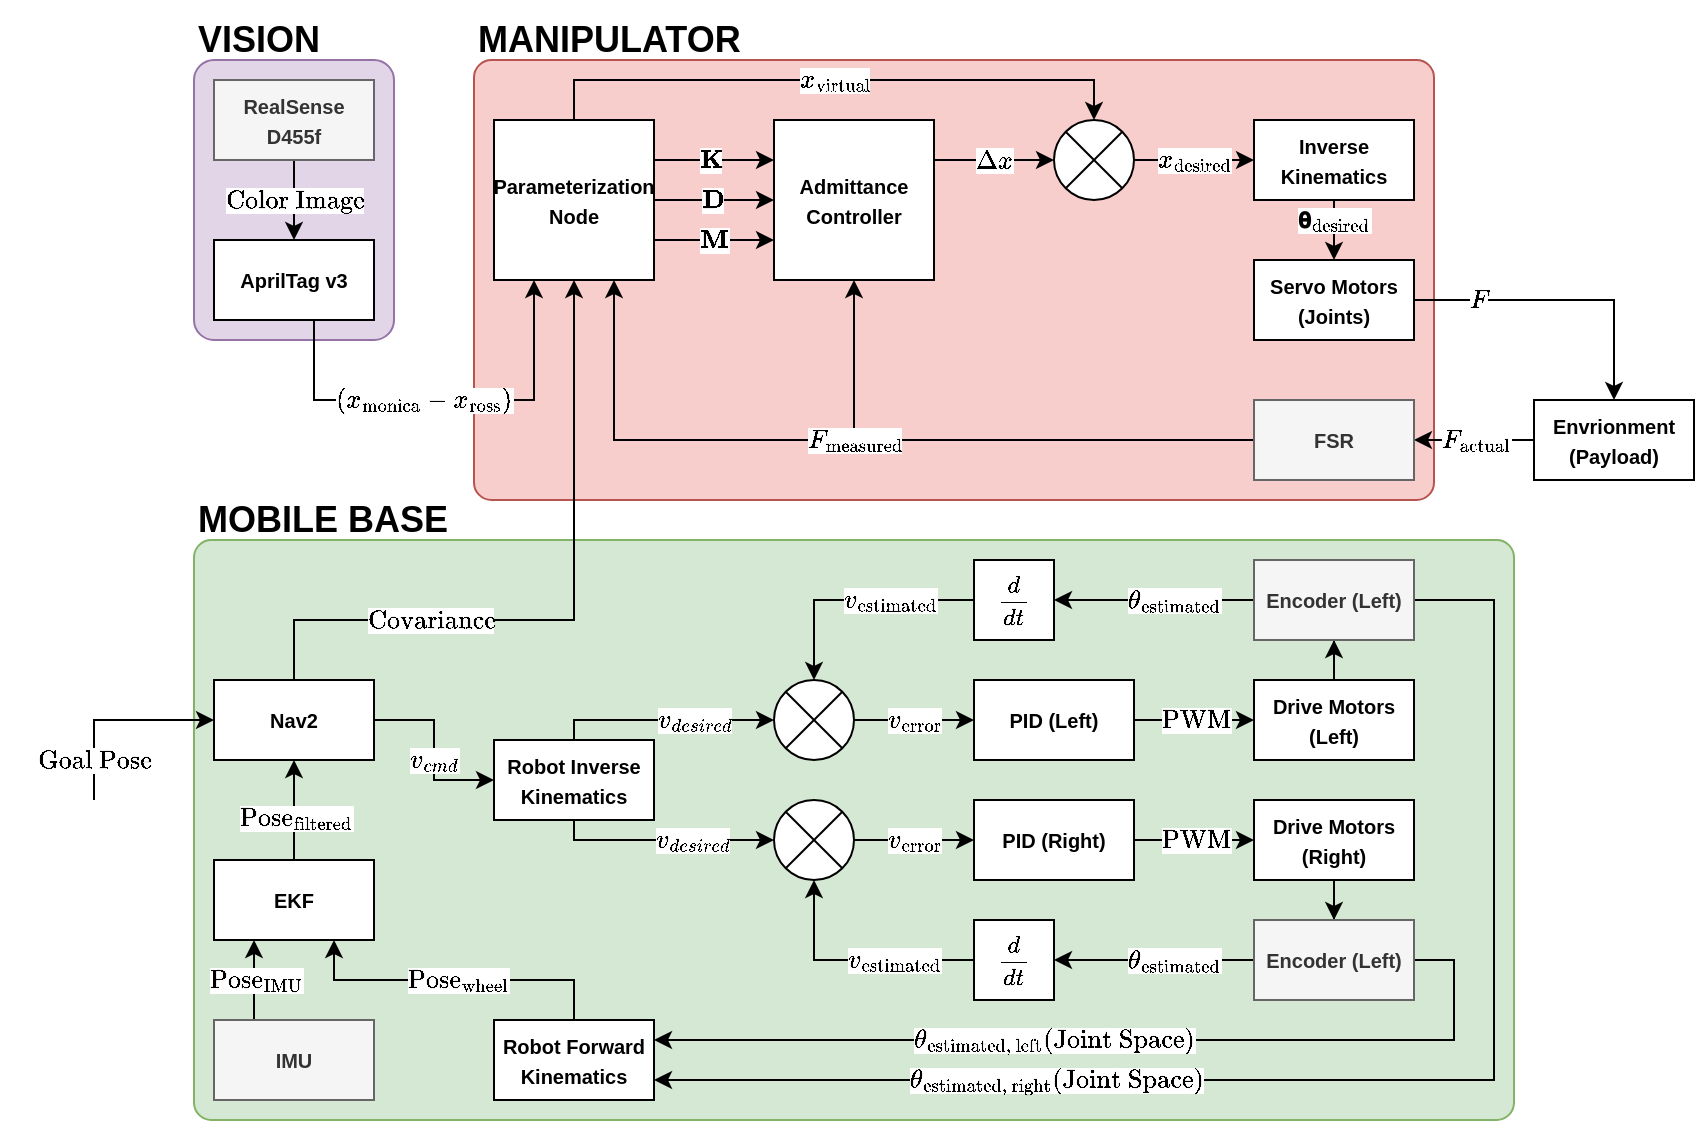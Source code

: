 <mxfile version="27.0.9" pages="3">
  <diagram name="single_agent" id="ryqNPN8wRz4Cyqu5al1_">
    <mxGraphModel dx="1106" dy="995" grid="1" gridSize="10" guides="1" tooltips="1" connect="1" arrows="1" fold="1" page="1" pageScale="1" pageWidth="1100" pageHeight="850" math="1" shadow="0">
      <root>
        <mxCell id="0" />
        <mxCell id="1" parent="0" />
        <mxCell id="uW8E3HxP_4AaOPdNI9cq-65" value="" style="rounded=1;whiteSpace=wrap;html=1;fillColor=#f8cecc;strokeColor=#b85450;arcSize=4;fontStyle=1" parent="1" vertex="1">
          <mxGeometry x="330" y="230" width="480" height="220" as="geometry" />
        </mxCell>
        <mxCell id="uW8E3HxP_4AaOPdNI9cq-64" value="" style="rounded=1;whiteSpace=wrap;html=1;fillColor=#e1d5e7;strokeColor=#9673a6;arcSize=10;fontStyle=1" parent="1" vertex="1">
          <mxGeometry x="190" y="230" width="100" height="140" as="geometry" />
        </mxCell>
        <mxCell id="uW8E3HxP_4AaOPdNI9cq-63" value="" style="rounded=1;whiteSpace=wrap;html=1;fillColor=#d5e8d4;strokeColor=#82b366;arcSize=3;fontStyle=1" parent="1" vertex="1">
          <mxGeometry x="190" y="470" width="660" height="290" as="geometry" />
        </mxCell>
        <mxCell id="vg7OMJK1I1ZizCe8qIWx-28" style="edgeStyle=orthogonalEdgeStyle;rounded=0;orthogonalLoop=1;jettySize=auto;html=1;entryX=0;entryY=0.5;entryDx=0;entryDy=0;fontStyle=1" parent="1" source="vg7OMJK1I1ZizCe8qIWx-2" target="vg7OMJK1I1ZizCe8qIWx-3" edge="1">
          <mxGeometry relative="1" as="geometry" />
        </mxCell>
        <mxCell id="uW8E3HxP_4AaOPdNI9cq-33" value="`v_{cmd}`" style="edgeLabel;html=1;align=center;verticalAlign=middle;resizable=0;points=[];fontStyle=1" parent="vg7OMJK1I1ZizCe8qIWx-28" vertex="1" connectable="0">
          <mxGeometry x="-0.067" y="-2" relative="1" as="geometry">
            <mxPoint x="2" y="8" as="offset" />
          </mxGeometry>
        </mxCell>
        <mxCell id="uW8E3HxP_4AaOPdNI9cq-27" style="edgeStyle=orthogonalEdgeStyle;rounded=0;orthogonalLoop=1;jettySize=auto;html=1;entryX=0.5;entryY=1;entryDx=0;entryDy=0;fontStyle=1" parent="1" source="vg7OMJK1I1ZizCe8qIWx-2" target="uW8E3HxP_4AaOPdNI9cq-6" edge="1">
          <mxGeometry relative="1" as="geometry">
            <Array as="points">
              <mxPoint x="240" y="510" />
              <mxPoint x="380" y="510" />
            </Array>
          </mxGeometry>
        </mxCell>
        <mxCell id="uW8E3HxP_4AaOPdNI9cq-53" value="`\text{Covariance}`" style="edgeLabel;html=1;align=center;verticalAlign=middle;resizable=0;points=[];fontStyle=1" parent="uW8E3HxP_4AaOPdNI9cq-27" vertex="1" connectable="0">
          <mxGeometry x="-0.424" y="-3" relative="1" as="geometry">
            <mxPoint y="-3" as="offset" />
          </mxGeometry>
        </mxCell>
        <mxCell id="vg7OMJK1I1ZizCe8qIWx-2" value="&lt;font style=&quot;font-size: 10px;&quot;&gt;Nav2&lt;/font&gt;" style="rounded=0;whiteSpace=wrap;html=1;fontStyle=1" parent="1" vertex="1">
          <mxGeometry x="200" y="540" width="80" height="40" as="geometry" />
        </mxCell>
        <mxCell id="vg7OMJK1I1ZizCe8qIWx-3" value="&lt;font style=&quot;font-size: 10px;&quot;&gt;Robot Inverse Kinematics&lt;/font&gt;" style="rounded=0;whiteSpace=wrap;html=1;fontStyle=1" parent="1" vertex="1">
          <mxGeometry x="340" y="570" width="80" height="40" as="geometry" />
        </mxCell>
        <mxCell id="vg7OMJK1I1ZizCe8qIWx-35" style="edgeStyle=orthogonalEdgeStyle;rounded=0;orthogonalLoop=1;jettySize=auto;html=1;entryX=0;entryY=0.5;entryDx=0;entryDy=0;fontStyle=1" parent="1" source="vg7OMJK1I1ZizCe8qIWx-4" target="vg7OMJK1I1ZizCe8qIWx-7" edge="1">
          <mxGeometry relative="1" as="geometry" />
        </mxCell>
        <mxCell id="uW8E3HxP_4AaOPdNI9cq-69" value="`\text{PWM}`" style="edgeLabel;html=1;align=center;verticalAlign=middle;resizable=0;points=[];fontStyle=1" parent="vg7OMJK1I1ZizCe8qIWx-35" vertex="1" connectable="0">
          <mxGeometry x="-0.352" relative="1" as="geometry">
            <mxPoint x="11" as="offset" />
          </mxGeometry>
        </mxCell>
        <mxCell id="vg7OMJK1I1ZizCe8qIWx-4" value="&lt;font style=&quot;font-size: 10px;&quot;&gt;PID (Left)&lt;/font&gt;" style="rounded=0;whiteSpace=wrap;html=1;fontStyle=1" parent="1" vertex="1">
          <mxGeometry x="580" y="540" width="80" height="40" as="geometry" />
        </mxCell>
        <mxCell id="vg7OMJK1I1ZizCe8qIWx-31" style="edgeStyle=orthogonalEdgeStyle;rounded=0;orthogonalLoop=1;jettySize=auto;html=1;entryX=0;entryY=0.5;entryDx=0;entryDy=0;fontStyle=1" parent="1" source="vg7OMJK1I1ZizCe8qIWx-5" target="vg7OMJK1I1ZizCe8qIWx-4" edge="1">
          <mxGeometry relative="1" as="geometry" />
        </mxCell>
        <mxCell id="uW8E3HxP_4AaOPdNI9cq-82" value="`v_{\text{error}}`" style="edgeLabel;html=1;align=center;verticalAlign=middle;resizable=0;points=[];fontStyle=1" parent="vg7OMJK1I1ZizCe8qIWx-31" vertex="1" connectable="0">
          <mxGeometry x="-0.181" y="-3" relative="1" as="geometry">
            <mxPoint x="5" y="-3" as="offset" />
          </mxGeometry>
        </mxCell>
        <mxCell id="vg7OMJK1I1ZizCe8qIWx-5" value="" style="verticalLabelPosition=bottom;verticalAlign=top;html=1;shape=mxgraph.flowchart.or;fontStyle=1" parent="1" vertex="1">
          <mxGeometry x="480" y="540" width="40" height="40" as="geometry" />
        </mxCell>
        <mxCell id="vg7OMJK1I1ZizCe8qIWx-32" style="edgeStyle=orthogonalEdgeStyle;rounded=0;orthogonalLoop=1;jettySize=auto;html=1;entryX=0;entryY=0.5;entryDx=0;entryDy=0;fontStyle=1" parent="1" source="vg7OMJK1I1ZizCe8qIWx-6" target="vg7OMJK1I1ZizCe8qIWx-11" edge="1">
          <mxGeometry relative="1" as="geometry" />
        </mxCell>
        <mxCell id="uW8E3HxP_4AaOPdNI9cq-83" value="`v_{\text{error}}`" style="edgeLabel;html=1;align=center;verticalAlign=middle;resizable=0;points=[];fontStyle=1" parent="vg7OMJK1I1ZizCe8qIWx-32" vertex="1" connectable="0">
          <mxGeometry x="0.162" y="-1" relative="1" as="geometry">
            <mxPoint x="-5" y="-1" as="offset" />
          </mxGeometry>
        </mxCell>
        <mxCell id="vg7OMJK1I1ZizCe8qIWx-6" value="" style="verticalLabelPosition=bottom;verticalAlign=top;html=1;shape=mxgraph.flowchart.or;fontStyle=1" parent="1" vertex="1">
          <mxGeometry x="480" y="600" width="40" height="40" as="geometry" />
        </mxCell>
        <mxCell id="vg7OMJK1I1ZizCe8qIWx-36" style="edgeStyle=orthogonalEdgeStyle;rounded=0;orthogonalLoop=1;jettySize=auto;html=1;entryX=0.5;entryY=1;entryDx=0;entryDy=0;fontStyle=1" parent="1" source="vg7OMJK1I1ZizCe8qIWx-7" target="vg7OMJK1I1ZizCe8qIWx-10" edge="1">
          <mxGeometry relative="1" as="geometry" />
        </mxCell>
        <mxCell id="vg7OMJK1I1ZizCe8qIWx-7" value="&lt;span style=&quot;font-size: 10px;&quot;&gt;Drive Motors (Left)&lt;/span&gt;" style="rounded=0;whiteSpace=wrap;html=1;fontStyle=1" parent="1" vertex="1">
          <mxGeometry x="720" y="540" width="80" height="40" as="geometry" />
        </mxCell>
        <mxCell id="vg7OMJK1I1ZizCe8qIWx-18" style="edgeStyle=orthogonalEdgeStyle;rounded=0;orthogonalLoop=1;jettySize=auto;html=1;entryX=1;entryY=0.5;entryDx=0;entryDy=0;exitX=0;exitY=0.5;exitDx=0;exitDy=0;fontStyle=1" parent="1" source="vg7OMJK1I1ZizCe8qIWx-10" target="vg7OMJK1I1ZizCe8qIWx-17" edge="1">
          <mxGeometry relative="1" as="geometry" />
        </mxCell>
        <mxCell id="uW8E3HxP_4AaOPdNI9cq-66" value="`\theta_{\text{estimated}}`" style="edgeLabel;html=1;align=center;verticalAlign=middle;resizable=0;points=[];fontStyle=1" parent="vg7OMJK1I1ZizCe8qIWx-18" vertex="1" connectable="0">
          <mxGeometry x="0.04" y="4" relative="1" as="geometry">
            <mxPoint x="12" y="-4" as="offset" />
          </mxGeometry>
        </mxCell>
        <mxCell id="vg7OMJK1I1ZizCe8qIWx-25" style="edgeStyle=orthogonalEdgeStyle;rounded=0;orthogonalLoop=1;jettySize=auto;html=1;entryX=1;entryY=0.75;entryDx=0;entryDy=0;exitX=1;exitY=0.5;exitDx=0;exitDy=0;fontStyle=1" parent="1" source="vg7OMJK1I1ZizCe8qIWx-10" target="vg7OMJK1I1ZizCe8qIWx-24" edge="1">
          <mxGeometry relative="1" as="geometry">
            <Array as="points">
              <mxPoint x="840" y="500" />
              <mxPoint x="840" y="740" />
              <mxPoint x="420" y="740" />
            </Array>
          </mxGeometry>
        </mxCell>
        <mxCell id="uW8E3HxP_4AaOPdNI9cq-71" value="`\theta_{\text{estimated, right}} \text{(Joint Space)}`" style="edgeLabel;html=1;align=center;verticalAlign=middle;resizable=0;points=[];fontStyle=1" parent="vg7OMJK1I1ZizCe8qIWx-25" vertex="1" connectable="0">
          <mxGeometry x="0.199" y="4" relative="1" as="geometry">
            <mxPoint x="-80" y="-4" as="offset" />
          </mxGeometry>
        </mxCell>
        <mxCell id="vg7OMJK1I1ZizCe8qIWx-10" value="&lt;span style=&quot;font-size: 10px;&quot;&gt;Encoder (Left)&lt;/span&gt;" style="rounded=0;whiteSpace=wrap;html=1;fillColor=#f5f5f5;strokeColor=#666666;fontStyle=1;fillStyle=auto;fontColor=#333333;" parent="1" vertex="1">
          <mxGeometry x="720" y="480" width="80" height="40" as="geometry" />
        </mxCell>
        <mxCell id="vg7OMJK1I1ZizCe8qIWx-37" style="edgeStyle=orthogonalEdgeStyle;rounded=0;orthogonalLoop=1;jettySize=auto;html=1;entryX=0;entryY=0.5;entryDx=0;entryDy=0;fontStyle=1" parent="1" source="vg7OMJK1I1ZizCe8qIWx-11" target="vg7OMJK1I1ZizCe8qIWx-12" edge="1">
          <mxGeometry relative="1" as="geometry" />
        </mxCell>
        <mxCell id="uW8E3HxP_4AaOPdNI9cq-68" value="`\text{PWM}`" style="edgeLabel;html=1;align=center;verticalAlign=middle;resizable=0;points=[];fontStyle=1" parent="vg7OMJK1I1ZizCe8qIWx-37" vertex="1" connectable="0">
          <mxGeometry x="-0.219" y="-1" relative="1" as="geometry">
            <mxPoint x="7" y="-1" as="offset" />
          </mxGeometry>
        </mxCell>
        <mxCell id="vg7OMJK1I1ZizCe8qIWx-11" value="&lt;font style=&quot;font-size: 10px;&quot;&gt;PID (Right)&lt;/font&gt;" style="rounded=0;whiteSpace=wrap;html=1;fontStyle=1" parent="1" vertex="1">
          <mxGeometry x="580" y="600" width="80" height="40" as="geometry" />
        </mxCell>
        <mxCell id="vg7OMJK1I1ZizCe8qIWx-38" style="edgeStyle=orthogonalEdgeStyle;rounded=0;orthogonalLoop=1;jettySize=auto;html=1;entryX=0.5;entryY=0;entryDx=0;entryDy=0;fontStyle=1" parent="1" source="vg7OMJK1I1ZizCe8qIWx-12" target="vg7OMJK1I1ZizCe8qIWx-13" edge="1">
          <mxGeometry relative="1" as="geometry" />
        </mxCell>
        <mxCell id="vg7OMJK1I1ZizCe8qIWx-12" value="&lt;span style=&quot;font-size: 10px;&quot;&gt;Drive Motors (Right)&lt;/span&gt;" style="rounded=0;whiteSpace=wrap;html=1;fontStyle=1" parent="1" vertex="1">
          <mxGeometry x="720" y="600" width="80" height="40" as="geometry" />
        </mxCell>
        <mxCell id="vg7OMJK1I1ZizCe8qIWx-20" style="edgeStyle=orthogonalEdgeStyle;rounded=0;orthogonalLoop=1;jettySize=auto;html=1;entryX=1;entryY=0.5;entryDx=0;entryDy=0;exitX=0;exitY=0.5;exitDx=0;exitDy=0;fontStyle=1" parent="1" source="vg7OMJK1I1ZizCe8qIWx-13" target="vg7OMJK1I1ZizCe8qIWx-14" edge="1">
          <mxGeometry relative="1" as="geometry" />
        </mxCell>
        <mxCell id="uW8E3HxP_4AaOPdNI9cq-67" value="`\theta_{\text{estimated}}`" style="edgeLabel;html=1;align=center;verticalAlign=middle;resizable=0;points=[];fontStyle=1" parent="vg7OMJK1I1ZizCe8qIWx-20" vertex="1" connectable="0">
          <mxGeometry x="0.086" y="1" relative="1" as="geometry">
            <mxPoint x="14" y="-1" as="offset" />
          </mxGeometry>
        </mxCell>
        <mxCell id="vg7OMJK1I1ZizCe8qIWx-26" style="edgeStyle=orthogonalEdgeStyle;rounded=0;orthogonalLoop=1;jettySize=auto;html=1;exitX=1;exitY=0.5;exitDx=0;exitDy=0;entryX=1;entryY=0.25;entryDx=0;entryDy=0;fontStyle=1" parent="1" source="vg7OMJK1I1ZizCe8qIWx-13" target="vg7OMJK1I1ZizCe8qIWx-24" edge="1">
          <mxGeometry relative="1" as="geometry">
            <mxPoint x="370" y="710" as="targetPoint" />
            <Array as="points">
              <mxPoint x="820" y="680" />
              <mxPoint x="820" y="720" />
              <mxPoint x="420" y="720" />
            </Array>
          </mxGeometry>
        </mxCell>
        <mxCell id="vg7OMJK1I1ZizCe8qIWx-13" value="&lt;span style=&quot;font-size: 10px;&quot;&gt;Encoder (Left)&lt;/span&gt;" style="rounded=0;whiteSpace=wrap;html=1;fillColor=#f5f5f5;strokeColor=#666666;fontStyle=1;fillStyle=auto;fontColor=#333333;" parent="1" vertex="1">
          <mxGeometry x="720" y="660" width="80" height="40" as="geometry" />
        </mxCell>
        <mxCell id="vg7OMJK1I1ZizCe8qIWx-14" value="&lt;span style=&quot;font-size: 10px;&quot;&gt;`\frac{d}{dt}`&lt;/span&gt;" style="rounded=0;whiteSpace=wrap;html=1;fontStyle=1" parent="1" vertex="1">
          <mxGeometry x="580" y="660" width="40" height="40" as="geometry" />
        </mxCell>
        <mxCell id="vg7OMJK1I1ZizCe8qIWx-17" value="&lt;span style=&quot;font-size: 10px;&quot;&gt;`\frac{d}{dt}`&lt;/span&gt;" style="rounded=0;whiteSpace=wrap;html=1;fontStyle=1" parent="1" vertex="1">
          <mxGeometry x="580" y="480" width="40" height="40" as="geometry" />
        </mxCell>
        <mxCell id="vg7OMJK1I1ZizCe8qIWx-19" style="edgeStyle=orthogonalEdgeStyle;rounded=0;orthogonalLoop=1;jettySize=auto;html=1;entryX=0.5;entryY=0;entryDx=0;entryDy=0;entryPerimeter=0;fontStyle=1" parent="1" source="vg7OMJK1I1ZizCe8qIWx-17" target="vg7OMJK1I1ZizCe8qIWx-5" edge="1">
          <mxGeometry relative="1" as="geometry" />
        </mxCell>
        <mxCell id="uW8E3HxP_4AaOPdNI9cq-79" value="`v_{\text{estimated}}`" style="edgeLabel;html=1;align=center;verticalAlign=middle;resizable=0;points=[];fontStyle=1" parent="vg7OMJK1I1ZizCe8qIWx-19" vertex="1" connectable="0">
          <mxGeometry x="-0.295" y="2" relative="1" as="geometry">
            <mxPoint y="-2" as="offset" />
          </mxGeometry>
        </mxCell>
        <mxCell id="vg7OMJK1I1ZizCe8qIWx-21" style="edgeStyle=orthogonalEdgeStyle;rounded=0;orthogonalLoop=1;jettySize=auto;html=1;entryX=0.5;entryY=1;entryDx=0;entryDy=0;entryPerimeter=0;fontStyle=1" parent="1" source="vg7OMJK1I1ZizCe8qIWx-14" target="vg7OMJK1I1ZizCe8qIWx-6" edge="1">
          <mxGeometry relative="1" as="geometry" />
        </mxCell>
        <mxCell id="uW8E3HxP_4AaOPdNI9cq-80" value="`v_{\text{estimated}}`" style="edgeLabel;html=1;align=center;verticalAlign=middle;resizable=0;points=[];fontStyle=1" parent="vg7OMJK1I1ZizCe8qIWx-21" vertex="1" connectable="0">
          <mxGeometry x="-0.143" y="1" relative="1" as="geometry">
            <mxPoint x="11" y="-1" as="offset" />
          </mxGeometry>
        </mxCell>
        <mxCell id="vg7OMJK1I1ZizCe8qIWx-27" style="edgeStyle=orthogonalEdgeStyle;rounded=0;orthogonalLoop=1;jettySize=auto;html=1;entryX=0.75;entryY=1;entryDx=0;entryDy=0;exitX=0.5;exitY=0;exitDx=0;exitDy=0;fontStyle=1" parent="1" source="vg7OMJK1I1ZizCe8qIWx-24" target="uW8E3HxP_4AaOPdNI9cq-72" edge="1">
          <mxGeometry relative="1" as="geometry" />
        </mxCell>
        <mxCell id="uW8E3HxP_4AaOPdNI9cq-49" value="`\text{Pose}_{\text{wheel}}`" style="edgeLabel;html=1;align=center;verticalAlign=middle;resizable=0;points=[];fontStyle=1" parent="vg7OMJK1I1ZizCe8qIWx-27" vertex="1" connectable="0">
          <mxGeometry x="0.464" y="-1" relative="1" as="geometry">
            <mxPoint x="39" y="1" as="offset" />
          </mxGeometry>
        </mxCell>
        <mxCell id="vg7OMJK1I1ZizCe8qIWx-24" value="&lt;font style=&quot;font-size: 10px;&quot;&gt;Robot Forward Kinematics&lt;/font&gt;" style="rounded=0;whiteSpace=wrap;html=1;fontStyle=1" parent="1" vertex="1">
          <mxGeometry x="340" y="710" width="80" height="40" as="geometry" />
        </mxCell>
        <mxCell id="vg7OMJK1I1ZizCe8qIWx-29" style="edgeStyle=orthogonalEdgeStyle;rounded=0;orthogonalLoop=1;jettySize=auto;html=1;entryX=0;entryY=0.5;entryDx=0;entryDy=0;entryPerimeter=0;exitX=0.5;exitY=0;exitDx=0;exitDy=0;fontStyle=1" parent="1" source="vg7OMJK1I1ZizCe8qIWx-3" target="vg7OMJK1I1ZizCe8qIWx-5" edge="1">
          <mxGeometry relative="1" as="geometry">
            <Array as="points">
              <mxPoint x="380" y="560" />
            </Array>
          </mxGeometry>
        </mxCell>
        <mxCell id="uW8E3HxP_4AaOPdNI9cq-35" value="`v_{desired}`" style="edgeLabel;html=1;align=center;verticalAlign=middle;resizable=0;points=[];fontStyle=1" parent="vg7OMJK1I1ZizCe8qIWx-29" vertex="1" connectable="0">
          <mxGeometry x="0.076" y="1" relative="1" as="geometry">
            <mxPoint x="11" y="1" as="offset" />
          </mxGeometry>
        </mxCell>
        <mxCell id="vg7OMJK1I1ZizCe8qIWx-30" style="edgeStyle=orthogonalEdgeStyle;rounded=0;orthogonalLoop=1;jettySize=auto;html=1;entryX=0;entryY=0.5;entryDx=0;entryDy=0;entryPerimeter=0;exitX=0.5;exitY=1;exitDx=0;exitDy=0;fontStyle=1" parent="1" source="vg7OMJK1I1ZizCe8qIWx-3" target="vg7OMJK1I1ZizCe8qIWx-6" edge="1">
          <mxGeometry relative="1" as="geometry">
            <Array as="points">
              <mxPoint x="380" y="620" />
            </Array>
          </mxGeometry>
        </mxCell>
        <mxCell id="uW8E3HxP_4AaOPdNI9cq-81" value="`v_{desired}`" style="edgeLabel;html=1;align=center;verticalAlign=middle;resizable=0;points=[];fontStyle=1" parent="vg7OMJK1I1ZizCe8qIWx-30" vertex="1" connectable="0">
          <mxGeometry x="0.252" relative="1" as="geometry">
            <mxPoint as="offset" />
          </mxGeometry>
        </mxCell>
        <mxCell id="vg7OMJK1I1ZizCe8qIWx-34" style="edgeStyle=orthogonalEdgeStyle;rounded=0;orthogonalLoop=1;jettySize=auto;html=1;exitX=0.25;exitY=0;exitDx=0;exitDy=0;entryX=0.25;entryY=1;entryDx=0;entryDy=0;fontStyle=1" parent="1" source="vg7OMJK1I1ZizCe8qIWx-33" target="uW8E3HxP_4AaOPdNI9cq-72" edge="1">
          <mxGeometry relative="1" as="geometry" />
        </mxCell>
        <mxCell id="uW8E3HxP_4AaOPdNI9cq-4" value="`\text{Pose}_{\text{IMU}}`" style="edgeLabel;html=1;align=center;verticalAlign=middle;resizable=0;points=[];fontStyle=1" parent="vg7OMJK1I1ZizCe8qIWx-34" vertex="1" connectable="0">
          <mxGeometry x="-0.192" relative="1" as="geometry">
            <mxPoint x="1" y="-4" as="offset" />
          </mxGeometry>
        </mxCell>
        <mxCell id="uW8E3HxP_4AaOPdNI9cq-13" style="edgeStyle=orthogonalEdgeStyle;rounded=0;orthogonalLoop=1;jettySize=auto;html=1;entryX=0;entryY=0.5;entryDx=0;entryDy=0;fontStyle=1" parent="1" source="uW8E3HxP_4AaOPdNI9cq-6" target="uW8E3HxP_4AaOPdNI9cq-7" edge="1">
          <mxGeometry relative="1" as="geometry" />
        </mxCell>
        <mxCell id="uW8E3HxP_4AaOPdNI9cq-40" value="`\mathbf{D}`" style="edgeLabel;html=1;align=center;verticalAlign=middle;resizable=0;points=[];fontStyle=1" parent="uW8E3HxP_4AaOPdNI9cq-13" vertex="1" connectable="0">
          <mxGeometry x="-0.057" relative="1" as="geometry">
            <mxPoint as="offset" />
          </mxGeometry>
        </mxCell>
        <mxCell id="uW8E3HxP_4AaOPdNI9cq-25" style="edgeStyle=orthogonalEdgeStyle;rounded=0;orthogonalLoop=1;jettySize=auto;html=1;exitX=1;exitY=0.25;exitDx=0;exitDy=0;entryX=0;entryY=0.25;entryDx=0;entryDy=0;fontStyle=1" parent="1" source="uW8E3HxP_4AaOPdNI9cq-6" target="uW8E3HxP_4AaOPdNI9cq-7" edge="1">
          <mxGeometry relative="1" as="geometry" />
        </mxCell>
        <mxCell id="uW8E3HxP_4AaOPdNI9cq-37" value="`\mathbf{K}`" style="edgeLabel;html=1;align=center;verticalAlign=middle;resizable=0;points=[];fontStyle=1" parent="uW8E3HxP_4AaOPdNI9cq-25" vertex="1" connectable="0">
          <mxGeometry x="-0.09" relative="1" as="geometry">
            <mxPoint as="offset" />
          </mxGeometry>
        </mxCell>
        <mxCell id="uW8E3HxP_4AaOPdNI9cq-26" style="edgeStyle=orthogonalEdgeStyle;rounded=0;orthogonalLoop=1;jettySize=auto;html=1;exitX=1;exitY=0.75;exitDx=0;exitDy=0;entryX=0;entryY=0.75;entryDx=0;entryDy=0;fontStyle=1" parent="1" source="uW8E3HxP_4AaOPdNI9cq-6" target="uW8E3HxP_4AaOPdNI9cq-7" edge="1">
          <mxGeometry relative="1" as="geometry" />
        </mxCell>
        <mxCell id="uW8E3HxP_4AaOPdNI9cq-41" value="`\mathbf{M}`" style="edgeLabel;html=1;align=center;verticalAlign=middle;resizable=0;points=[];fontStyle=1" parent="uW8E3HxP_4AaOPdNI9cq-26" vertex="1" connectable="0">
          <mxGeometry x="0.166" y="-1" relative="1" as="geometry">
            <mxPoint x="-5" y="-1" as="offset" />
          </mxGeometry>
        </mxCell>
        <mxCell id="uW8E3HxP_4AaOPdNI9cq-6" value="&lt;font style=&quot;font-size: 10px;&quot;&gt;Parameterization&lt;/font&gt;&lt;div&gt;&lt;font style=&quot;font-size: 10px;&quot;&gt;Node&lt;/font&gt;&lt;/div&gt;" style="rounded=0;whiteSpace=wrap;html=1;fontStyle=1" parent="1" vertex="1">
          <mxGeometry x="340" y="260" width="80" height="80" as="geometry" />
        </mxCell>
        <mxCell id="uW8E3HxP_4AaOPdNI9cq-7" value="&lt;span style=&quot;font-size: 10px;&quot;&gt;Admittance Controller&lt;/span&gt;" style="rounded=0;whiteSpace=wrap;html=1;fontStyle=1" parent="1" vertex="1">
          <mxGeometry x="480" y="260" width="80" height="80" as="geometry" />
        </mxCell>
        <mxCell id="uW8E3HxP_4AaOPdNI9cq-29" style="edgeStyle=orthogonalEdgeStyle;rounded=0;orthogonalLoop=1;jettySize=auto;html=1;entryX=0.5;entryY=0;entryDx=0;entryDy=0;fontStyle=1" parent="1" source="uW8E3HxP_4AaOPdNI9cq-8" target="uW8E3HxP_4AaOPdNI9cq-16" edge="1">
          <mxGeometry relative="1" as="geometry" />
        </mxCell>
        <mxCell id="uW8E3HxP_4AaOPdNI9cq-51" value="`\mathbf{\theta}_{\text{desired}}`" style="edgeLabel;html=1;align=center;verticalAlign=middle;resizable=0;points=[];fontStyle=1" parent="uW8E3HxP_4AaOPdNI9cq-29" vertex="1" connectable="0">
          <mxGeometry x="0.64" relative="1" as="geometry">
            <mxPoint y="-11" as="offset" />
          </mxGeometry>
        </mxCell>
        <mxCell id="uW8E3HxP_4AaOPdNI9cq-8" value="&lt;span style=&quot;font-size: 10px;&quot;&gt;Inverse Kinematics&lt;/span&gt;" style="rounded=0;whiteSpace=wrap;html=1;fontStyle=1" parent="1" vertex="1">
          <mxGeometry x="720" y="260" width="80" height="40" as="geometry" />
        </mxCell>
        <mxCell id="uW8E3HxP_4AaOPdNI9cq-9" value="" style="verticalLabelPosition=bottom;verticalAlign=top;html=1;shape=mxgraph.flowchart.or;fontStyle=1" parent="1" vertex="1">
          <mxGeometry x="620" y="260" width="40" height="40" as="geometry" />
        </mxCell>
        <mxCell id="uW8E3HxP_4AaOPdNI9cq-11" style="edgeStyle=orthogonalEdgeStyle;rounded=0;orthogonalLoop=1;jettySize=auto;html=1;entryX=0.5;entryY=0;entryDx=0;entryDy=0;entryPerimeter=0;exitX=0.5;exitY=0;exitDx=0;exitDy=0;fontStyle=1" parent="1" source="uW8E3HxP_4AaOPdNI9cq-6" target="uW8E3HxP_4AaOPdNI9cq-9" edge="1">
          <mxGeometry relative="1" as="geometry">
            <Array as="points">
              <mxPoint x="380" y="240" />
              <mxPoint x="640" y="240" />
            </Array>
          </mxGeometry>
        </mxCell>
        <mxCell id="uW8E3HxP_4AaOPdNI9cq-42" value="`x_{\text{virtual}}`" style="edgeLabel;html=1;align=center;verticalAlign=middle;resizable=0;points=[];fontStyle=1" parent="uW8E3HxP_4AaOPdNI9cq-11" vertex="1" connectable="0">
          <mxGeometry x="0.007" y="-1" relative="1" as="geometry">
            <mxPoint x="-1" y="-1" as="offset" />
          </mxGeometry>
        </mxCell>
        <mxCell id="uW8E3HxP_4AaOPdNI9cq-12" style="edgeStyle=orthogonalEdgeStyle;rounded=0;orthogonalLoop=1;jettySize=auto;html=1;entryX=0;entryY=0.5;entryDx=0;entryDy=0;entryPerimeter=0;exitX=1;exitY=0.25;exitDx=0;exitDy=0;fontStyle=1" parent="1" source="uW8E3HxP_4AaOPdNI9cq-7" target="uW8E3HxP_4AaOPdNI9cq-9" edge="1">
          <mxGeometry relative="1" as="geometry" />
        </mxCell>
        <mxCell id="uW8E3HxP_4AaOPdNI9cq-47" value="`\Delta x`" style="edgeLabel;html=1;align=center;verticalAlign=middle;resizable=0;points=[];fontStyle=1" parent="uW8E3HxP_4AaOPdNI9cq-12" vertex="1" connectable="0">
          <mxGeometry relative="1" as="geometry">
            <mxPoint as="offset" />
          </mxGeometry>
        </mxCell>
        <mxCell id="uW8E3HxP_4AaOPdNI9cq-14" style="edgeStyle=orthogonalEdgeStyle;rounded=0;orthogonalLoop=1;jettySize=auto;html=1;entryX=0;entryY=0.5;entryDx=0;entryDy=0;fontStyle=1" parent="1" source="uW8E3HxP_4AaOPdNI9cq-9" target="uW8E3HxP_4AaOPdNI9cq-8" edge="1">
          <mxGeometry relative="1" as="geometry">
            <mxPoint x="715" y="303" as="targetPoint" />
          </mxGeometry>
        </mxCell>
        <mxCell id="uW8E3HxP_4AaOPdNI9cq-48" value="`x_{\text{desired}}`" style="edgeLabel;html=1;align=center;verticalAlign=middle;resizable=0;points=[];fontStyle=1" parent="uW8E3HxP_4AaOPdNI9cq-14" vertex="1" connectable="0">
          <mxGeometry x="0.2" y="-1" relative="1" as="geometry">
            <mxPoint x="-6" y="-1" as="offset" />
          </mxGeometry>
        </mxCell>
        <mxCell id="uW8E3HxP_4AaOPdNI9cq-30" style="edgeStyle=orthogonalEdgeStyle;rounded=0;orthogonalLoop=1;jettySize=auto;html=1;entryX=0.5;entryY=0;entryDx=0;entryDy=0;fontStyle=1" parent="1" source="uW8E3HxP_4AaOPdNI9cq-16" target="uW8E3HxP_4AaOPdNI9cq-17" edge="1">
          <mxGeometry relative="1" as="geometry" />
        </mxCell>
        <mxCell id="uW8E3HxP_4AaOPdNI9cq-52" value="`F`" style="edgeLabel;html=1;align=center;verticalAlign=middle;resizable=0;points=[];fontStyle=1" parent="uW8E3HxP_4AaOPdNI9cq-30" vertex="1" connectable="0">
          <mxGeometry x="-0.016" relative="1" as="geometry">
            <mxPoint x="-42" as="offset" />
          </mxGeometry>
        </mxCell>
        <mxCell id="uW8E3HxP_4AaOPdNI9cq-16" value="&lt;span style=&quot;font-size: 10px;&quot;&gt;Servo Motors&lt;/span&gt;&lt;div&gt;&lt;span style=&quot;font-size: 10px;&quot;&gt;(Joints)&lt;/span&gt;&lt;/div&gt;" style="rounded=0;whiteSpace=wrap;html=1;fontStyle=1" parent="1" vertex="1">
          <mxGeometry x="720" y="330" width="80" height="40" as="geometry" />
        </mxCell>
        <mxCell id="uW8E3HxP_4AaOPdNI9cq-24" style="edgeStyle=orthogonalEdgeStyle;rounded=0;orthogonalLoop=1;jettySize=auto;html=1;entryX=1;entryY=0.5;entryDx=0;entryDy=0;fontStyle=1" parent="1" source="uW8E3HxP_4AaOPdNI9cq-17" target="uW8E3HxP_4AaOPdNI9cq-18" edge="1">
          <mxGeometry relative="1" as="geometry" />
        </mxCell>
        <mxCell id="uW8E3HxP_4AaOPdNI9cq-45" value="`F_{\text{actual}}`" style="edgeLabel;html=1;align=center;verticalAlign=middle;resizable=0;points=[];fontStyle=1" parent="uW8E3HxP_4AaOPdNI9cq-24" vertex="1" connectable="0">
          <mxGeometry x="-0.022" y="1" relative="1" as="geometry">
            <mxPoint y="-1" as="offset" />
          </mxGeometry>
        </mxCell>
        <mxCell id="uW8E3HxP_4AaOPdNI9cq-17" value="&lt;span style=&quot;font-size: 10px;&quot;&gt;Envrionment&lt;/span&gt;&lt;div&gt;&lt;span style=&quot;font-size: 10px;&quot;&gt;(Payload)&lt;/span&gt;&lt;/div&gt;" style="rounded=0;whiteSpace=wrap;html=1;fontStyle=1" parent="1" vertex="1">
          <mxGeometry x="860" y="400" width="80" height="40" as="geometry" />
        </mxCell>
        <mxCell id="uW8E3HxP_4AaOPdNI9cq-19" style="edgeStyle=orthogonalEdgeStyle;rounded=0;orthogonalLoop=1;jettySize=auto;html=1;entryX=0.5;entryY=1;entryDx=0;entryDy=0;fontStyle=1" parent="1" source="uW8E3HxP_4AaOPdNI9cq-18" target="uW8E3HxP_4AaOPdNI9cq-7" edge="1">
          <mxGeometry relative="1" as="geometry" />
        </mxCell>
        <mxCell id="uW8E3HxP_4AaOPdNI9cq-23" style="edgeStyle=orthogonalEdgeStyle;rounded=0;orthogonalLoop=1;jettySize=auto;html=1;entryX=0.75;entryY=1;entryDx=0;entryDy=0;fontStyle=1" parent="1" source="uW8E3HxP_4AaOPdNI9cq-18" target="uW8E3HxP_4AaOPdNI9cq-6" edge="1">
          <mxGeometry relative="1" as="geometry" />
        </mxCell>
        <mxCell id="uW8E3HxP_4AaOPdNI9cq-44" value="`F_\text{measured}`" style="edgeLabel;html=1;align=center;verticalAlign=middle;resizable=0;points=[];fontStyle=1" parent="uW8E3HxP_4AaOPdNI9cq-23" vertex="1" connectable="0">
          <mxGeometry x="0.051" relative="1" as="geometry">
            <mxPoint x="10" as="offset" />
          </mxGeometry>
        </mxCell>
        <mxCell id="uW8E3HxP_4AaOPdNI9cq-18" value="&lt;span style=&quot;font-size: 10px;&quot;&gt;FSR&lt;/span&gt;" style="rounded=0;whiteSpace=wrap;html=1;fillColor=#f5f5f5;strokeColor=#666666;fontStyle=1;fillStyle=auto;fontColor=#333333;" parent="1" vertex="1">
          <mxGeometry x="720" y="400" width="80" height="40" as="geometry" />
        </mxCell>
        <mxCell id="uW8E3HxP_4AaOPdNI9cq-21" style="edgeStyle=orthogonalEdgeStyle;rounded=0;orthogonalLoop=1;jettySize=auto;html=1;entryX=0;entryY=0.5;entryDx=0;entryDy=0;fontStyle=1" parent="1" target="vg7OMJK1I1ZizCe8qIWx-2" edge="1">
          <mxGeometry relative="1" as="geometry">
            <mxPoint x="140" y="600" as="sourcePoint" />
            <mxPoint x="250" y="610" as="targetPoint" />
            <Array as="points">
              <mxPoint x="140" y="560" />
            </Array>
          </mxGeometry>
        </mxCell>
        <mxCell id="uW8E3HxP_4AaOPdNI9cq-22" value="`\text{Goal Pose}`" style="edgeLabel;html=1;align=center;verticalAlign=middle;resizable=0;points=[];fontStyle=1" parent="uW8E3HxP_4AaOPdNI9cq-21" vertex="1" connectable="0">
          <mxGeometry x="-0.192" relative="1" as="geometry">
            <mxPoint x="-1" y="20" as="offset" />
          </mxGeometry>
        </mxCell>
        <mxCell id="uW8E3HxP_4AaOPdNI9cq-56" style="edgeStyle=orthogonalEdgeStyle;rounded=0;orthogonalLoop=1;jettySize=auto;html=1;entryX=0.5;entryY=0;entryDx=0;entryDy=0;fontStyle=1" parent="1" source="uW8E3HxP_4AaOPdNI9cq-54" target="uW8E3HxP_4AaOPdNI9cq-55" edge="1">
          <mxGeometry relative="1" as="geometry" />
        </mxCell>
        <mxCell id="uW8E3HxP_4AaOPdNI9cq-57" value="`\text{Color Image}`" style="edgeLabel;html=1;align=center;verticalAlign=middle;resizable=0;points=[];fontStyle=1" parent="uW8E3HxP_4AaOPdNI9cq-56" vertex="1" connectable="0">
          <mxGeometry x="0.086" relative="1" as="geometry">
            <mxPoint y="-2" as="offset" />
          </mxGeometry>
        </mxCell>
        <mxCell id="uW8E3HxP_4AaOPdNI9cq-54" value="&lt;font style=&quot;font-size: 10px;&quot;&gt;RealSense&lt;/font&gt;&lt;div&gt;&lt;font style=&quot;font-size: 10px;&quot;&gt;D455f&lt;/font&gt;&lt;/div&gt;" style="rounded=0;whiteSpace=wrap;html=1;fillColor=#f5f5f5;strokeColor=#666666;fontStyle=1;fillStyle=auto;fontColor=#333333;" parent="1" vertex="1">
          <mxGeometry x="200" y="240" width="80" height="40" as="geometry" />
        </mxCell>
        <mxCell id="uW8E3HxP_4AaOPdNI9cq-58" style="edgeStyle=orthogonalEdgeStyle;rounded=0;orthogonalLoop=1;jettySize=auto;html=1;entryX=0.25;entryY=1;entryDx=0;entryDy=0;exitX=0.5;exitY=1;exitDx=0;exitDy=0;fontStyle=1" parent="1" source="uW8E3HxP_4AaOPdNI9cq-55" target="uW8E3HxP_4AaOPdNI9cq-6" edge="1">
          <mxGeometry relative="1" as="geometry">
            <Array as="points">
              <mxPoint x="250" y="400" />
              <mxPoint x="360" y="400" />
            </Array>
          </mxGeometry>
        </mxCell>
        <mxCell id="uW8E3HxP_4AaOPdNI9cq-62" value="`(x_{\text{monica}}-x_{\text{ross}})`" style="edgeLabel;html=1;align=center;verticalAlign=middle;resizable=0;points=[];fontStyle=1" parent="uW8E3HxP_4AaOPdNI9cq-58" vertex="1" connectable="0">
          <mxGeometry x="-0.237" relative="1" as="geometry">
            <mxPoint x="21" as="offset" />
          </mxGeometry>
        </mxCell>
        <mxCell id="uW8E3HxP_4AaOPdNI9cq-55" value="&lt;span style=&quot;font-size: 10px;&quot;&gt;AprilTag v3&lt;/span&gt;" style="rounded=0;whiteSpace=wrap;html=1;fontStyle=1" parent="1" vertex="1">
          <mxGeometry x="200" y="320" width="80" height="40" as="geometry" />
        </mxCell>
        <mxCell id="uW8E3HxP_4AaOPdNI9cq-70" value="`\theta_{\text{estimated, left}} \text{(Joint Space)}`" style="edgeLabel;html=1;align=center;verticalAlign=middle;resizable=0;points=[];fontStyle=1" parent="1" vertex="1" connectable="0">
          <mxGeometry x="620" y="720" as="geometry" />
        </mxCell>
        <mxCell id="uW8E3HxP_4AaOPdNI9cq-76" style="edgeStyle=orthogonalEdgeStyle;rounded=0;orthogonalLoop=1;jettySize=auto;html=1;entryX=0.5;entryY=1;entryDx=0;entryDy=0;fontStyle=1" parent="1" source="uW8E3HxP_4AaOPdNI9cq-72" target="vg7OMJK1I1ZizCe8qIWx-2" edge="1">
          <mxGeometry relative="1" as="geometry" />
        </mxCell>
        <mxCell id="uW8E3HxP_4AaOPdNI9cq-77" value="`\text{Pose}_{\text{filtered}}`" style="edgeLabel;html=1;align=center;verticalAlign=middle;resizable=0;points=[];fontStyle=1" parent="uW8E3HxP_4AaOPdNI9cq-76" vertex="1" connectable="0">
          <mxGeometry x="-0.149" y="-1" relative="1" as="geometry">
            <mxPoint as="offset" />
          </mxGeometry>
        </mxCell>
        <mxCell id="uW8E3HxP_4AaOPdNI9cq-72" value="&lt;font style=&quot;font-size: 10px;&quot;&gt;EKF&lt;/font&gt;" style="rounded=0;whiteSpace=wrap;html=1;fontStyle=1" parent="1" vertex="1">
          <mxGeometry x="200" y="630" width="80" height="40" as="geometry" />
        </mxCell>
        <mxCell id="vg7OMJK1I1ZizCe8qIWx-33" value="&lt;font style=&quot;font-size: 10px;&quot;&gt;IMU&lt;/font&gt;" style="rounded=0;whiteSpace=wrap;html=1;fillColor=#f5f5f5;strokeColor=#666666;fontStyle=1;fillStyle=auto;fontColor=#333333;" parent="1" vertex="1">
          <mxGeometry x="200" y="710" width="80" height="40" as="geometry" />
        </mxCell>
        <mxCell id="uW8E3HxP_4AaOPdNI9cq-86" value="&lt;span&gt;&lt;font style=&quot;font-size: 18px;&quot;&gt;MOBILE BASE&lt;/font&gt;&lt;/span&gt;" style="text;html=1;align=left;verticalAlign=middle;resizable=0;points=[];autosize=1;strokeColor=none;fillColor=none;fontStyle=1" parent="1" vertex="1">
          <mxGeometry x="190" y="440" width="140" height="40" as="geometry" />
        </mxCell>
        <mxCell id="uW8E3HxP_4AaOPdNI9cq-87" value="&lt;span&gt;&lt;font style=&quot;font-size: 18px;&quot;&gt;VISION&lt;/font&gt;&lt;/span&gt;" style="text;html=1;align=left;verticalAlign=middle;resizable=0;points=[];autosize=1;strokeColor=none;fillColor=none;fontStyle=1" parent="1" vertex="1">
          <mxGeometry x="190" y="200" width="80" height="40" as="geometry" />
        </mxCell>
        <mxCell id="uW8E3HxP_4AaOPdNI9cq-88" value="&lt;span&gt;&lt;font style=&quot;font-size: 18px;&quot;&gt;MANIPULATOR&lt;/font&gt;&lt;/span&gt;" style="text;html=1;align=left;verticalAlign=middle;resizable=0;points=[];autosize=1;strokeColor=none;fillColor=none;fontStyle=1" parent="1" vertex="1">
          <mxGeometry x="330" y="200" width="150" height="40" as="geometry" />
        </mxCell>
      </root>
    </mxGraphModel>
  </diagram>
  <diagram name="multi-agent" id="5X3l50zbkIgTA2gIW1Re">
    <mxGraphModel dx="1580" dy="1421" grid="1" gridSize="10" guides="1" tooltips="1" connect="1" arrows="1" fold="1" page="1" pageScale="1" pageWidth="1100" pageHeight="850" math="1" shadow="0">
      <root>
        <mxCell id="IHCGl6r4kFkxUqH40hnX-0" />
        <mxCell id="IHCGl6r4kFkxUqH40hnX-1" parent="IHCGl6r4kFkxUqH40hnX-0" />
        <mxCell id="gUQUB_aHqahPkXjqELlY-0" value="" style="rounded=1;whiteSpace=wrap;html=1;fillColor=#f8cecc;strokeColor=#b85450;arcSize=4;fontStyle=1" vertex="1" parent="IHCGl6r4kFkxUqH40hnX-1">
          <mxGeometry x="600" y="720" width="480" height="220" as="geometry" />
        </mxCell>
        <mxCell id="gUQUB_aHqahPkXjqELlY-1" value="" style="rounded=1;whiteSpace=wrap;html=1;fillColor=#e1d5e7;strokeColor=#9673a6;arcSize=10;fontStyle=1" vertex="1" parent="IHCGl6r4kFkxUqH40hnX-1">
          <mxGeometry x="460" y="720" width="100" height="140" as="geometry" />
        </mxCell>
        <mxCell id="gUQUB_aHqahPkXjqELlY-2" value="" style="rounded=1;whiteSpace=wrap;html=1;fillColor=#d5e8d4;strokeColor=#82b366;arcSize=3;fontStyle=1" vertex="1" parent="IHCGl6r4kFkxUqH40hnX-1">
          <mxGeometry x="460" y="960" width="660" height="290" as="geometry" />
        </mxCell>
        <mxCell id="gUQUB_aHqahPkXjqELlY-3" style="edgeStyle=orthogonalEdgeStyle;rounded=0;orthogonalLoop=1;jettySize=auto;html=1;entryX=0;entryY=0.5;entryDx=0;entryDy=0;fontStyle=1" edge="1" parent="IHCGl6r4kFkxUqH40hnX-1" source="gUQUB_aHqahPkXjqELlY-7" target="gUQUB_aHqahPkXjqELlY-8">
          <mxGeometry relative="1" as="geometry" />
        </mxCell>
        <mxCell id="gUQUB_aHqahPkXjqELlY-4" value="`v_{cmd}`" style="edgeLabel;html=1;align=center;verticalAlign=middle;resizable=0;points=[];fontStyle=1" vertex="1" connectable="0" parent="gUQUB_aHqahPkXjqELlY-3">
          <mxGeometry x="-0.067" y="-2" relative="1" as="geometry">
            <mxPoint x="2" y="8" as="offset" />
          </mxGeometry>
        </mxCell>
        <mxCell id="gUQUB_aHqahPkXjqELlY-5" style="edgeStyle=orthogonalEdgeStyle;rounded=0;orthogonalLoop=1;jettySize=auto;html=1;entryX=0.5;entryY=1;entryDx=0;entryDy=0;fontStyle=1" edge="1" parent="IHCGl6r4kFkxUqH40hnX-1" source="gUQUB_aHqahPkXjqELlY-7" target="gUQUB_aHqahPkXjqELlY-55">
          <mxGeometry relative="1" as="geometry">
            <Array as="points">
              <mxPoint x="510" y="1000" />
              <mxPoint x="650" y="1000" />
            </Array>
          </mxGeometry>
        </mxCell>
        <mxCell id="gUQUB_aHqahPkXjqELlY-6" value="`\text{Covariance}`" style="edgeLabel;html=1;align=center;verticalAlign=middle;resizable=0;points=[];fontStyle=1" vertex="1" connectable="0" parent="gUQUB_aHqahPkXjqELlY-5">
          <mxGeometry x="-0.424" y="-3" relative="1" as="geometry">
            <mxPoint y="-3" as="offset" />
          </mxGeometry>
        </mxCell>
        <mxCell id="gUQUB_aHqahPkXjqELlY-7" value="&lt;font style=&quot;font-size: 10px;&quot;&gt;Nav2&lt;/font&gt;" style="rounded=0;whiteSpace=wrap;html=1;fontStyle=1" vertex="1" parent="IHCGl6r4kFkxUqH40hnX-1">
          <mxGeometry x="470" y="1030" width="80" height="40" as="geometry" />
        </mxCell>
        <mxCell id="gUQUB_aHqahPkXjqELlY-8" value="&lt;font style=&quot;font-size: 10px;&quot;&gt;Robot Inverse Kinematics&lt;/font&gt;" style="rounded=0;whiteSpace=wrap;html=1;fontStyle=1" vertex="1" parent="IHCGl6r4kFkxUqH40hnX-1">
          <mxGeometry x="610" y="1060" width="80" height="40" as="geometry" />
        </mxCell>
        <mxCell id="gUQUB_aHqahPkXjqELlY-9" style="edgeStyle=orthogonalEdgeStyle;rounded=0;orthogonalLoop=1;jettySize=auto;html=1;entryX=0;entryY=0.5;entryDx=0;entryDy=0;fontStyle=1" edge="1" parent="IHCGl6r4kFkxUqH40hnX-1" source="gUQUB_aHqahPkXjqELlY-11" target="gUQUB_aHqahPkXjqELlY-19">
          <mxGeometry relative="1" as="geometry" />
        </mxCell>
        <mxCell id="gUQUB_aHqahPkXjqELlY-10" value="`\text{PWM}`" style="edgeLabel;html=1;align=center;verticalAlign=middle;resizable=0;points=[];fontStyle=1" vertex="1" connectable="0" parent="gUQUB_aHqahPkXjqELlY-9">
          <mxGeometry x="-0.352" relative="1" as="geometry">
            <mxPoint x="11" as="offset" />
          </mxGeometry>
        </mxCell>
        <mxCell id="gUQUB_aHqahPkXjqELlY-11" value="&lt;font style=&quot;font-size: 10px;&quot;&gt;PID (Left)&lt;/font&gt;" style="rounded=0;whiteSpace=wrap;html=1;fontStyle=1" vertex="1" parent="IHCGl6r4kFkxUqH40hnX-1">
          <mxGeometry x="850" y="1030" width="80" height="40" as="geometry" />
        </mxCell>
        <mxCell id="gUQUB_aHqahPkXjqELlY-12" style="edgeStyle=orthogonalEdgeStyle;rounded=0;orthogonalLoop=1;jettySize=auto;html=1;entryX=0;entryY=0.5;entryDx=0;entryDy=0;fontStyle=1" edge="1" parent="IHCGl6r4kFkxUqH40hnX-1" source="gUQUB_aHqahPkXjqELlY-14" target="gUQUB_aHqahPkXjqELlY-11">
          <mxGeometry relative="1" as="geometry" />
        </mxCell>
        <mxCell id="gUQUB_aHqahPkXjqELlY-13" value="`v_{\text{error}}`" style="edgeLabel;html=1;align=center;verticalAlign=middle;resizable=0;points=[];fontStyle=1" vertex="1" connectable="0" parent="gUQUB_aHqahPkXjqELlY-12">
          <mxGeometry x="-0.181" y="-3" relative="1" as="geometry">
            <mxPoint x="5" y="-3" as="offset" />
          </mxGeometry>
        </mxCell>
        <mxCell id="gUQUB_aHqahPkXjqELlY-14" value="" style="verticalLabelPosition=bottom;verticalAlign=top;html=1;shape=mxgraph.flowchart.or;fontStyle=1" vertex="1" parent="IHCGl6r4kFkxUqH40hnX-1">
          <mxGeometry x="750" y="1030" width="40" height="40" as="geometry" />
        </mxCell>
        <mxCell id="gUQUB_aHqahPkXjqELlY-15" style="edgeStyle=orthogonalEdgeStyle;rounded=0;orthogonalLoop=1;jettySize=auto;html=1;entryX=0;entryY=0.5;entryDx=0;entryDy=0;fontStyle=1" edge="1" parent="IHCGl6r4kFkxUqH40hnX-1" source="gUQUB_aHqahPkXjqELlY-17" target="gUQUB_aHqahPkXjqELlY-27">
          <mxGeometry relative="1" as="geometry" />
        </mxCell>
        <mxCell id="gUQUB_aHqahPkXjqELlY-16" value="`v_{\text{error}}`" style="edgeLabel;html=1;align=center;verticalAlign=middle;resizable=0;points=[];fontStyle=1" vertex="1" connectable="0" parent="gUQUB_aHqahPkXjqELlY-15">
          <mxGeometry x="0.162" y="-1" relative="1" as="geometry">
            <mxPoint x="-5" y="-1" as="offset" />
          </mxGeometry>
        </mxCell>
        <mxCell id="gUQUB_aHqahPkXjqELlY-17" value="" style="verticalLabelPosition=bottom;verticalAlign=top;html=1;shape=mxgraph.flowchart.or;fontStyle=1" vertex="1" parent="IHCGl6r4kFkxUqH40hnX-1">
          <mxGeometry x="750" y="1090" width="40" height="40" as="geometry" />
        </mxCell>
        <mxCell id="gUQUB_aHqahPkXjqELlY-18" style="edgeStyle=orthogonalEdgeStyle;rounded=0;orthogonalLoop=1;jettySize=auto;html=1;entryX=0.5;entryY=1;entryDx=0;entryDy=0;fontStyle=1" edge="1" parent="IHCGl6r4kFkxUqH40hnX-1" source="gUQUB_aHqahPkXjqELlY-19" target="gUQUB_aHqahPkXjqELlY-24">
          <mxGeometry relative="1" as="geometry" />
        </mxCell>
        <mxCell id="gUQUB_aHqahPkXjqELlY-19" value="&lt;span style=&quot;font-size: 10px;&quot;&gt;Drive Motors (Left)&lt;/span&gt;" style="rounded=0;whiteSpace=wrap;html=1;fontStyle=1" vertex="1" parent="IHCGl6r4kFkxUqH40hnX-1">
          <mxGeometry x="990" y="1030" width="80" height="40" as="geometry" />
        </mxCell>
        <mxCell id="gUQUB_aHqahPkXjqELlY-20" style="edgeStyle=orthogonalEdgeStyle;rounded=0;orthogonalLoop=1;jettySize=auto;html=1;entryX=1;entryY=0.5;entryDx=0;entryDy=0;exitX=0;exitY=0.5;exitDx=0;exitDy=0;fontStyle=1" edge="1" parent="IHCGl6r4kFkxUqH40hnX-1" source="gUQUB_aHqahPkXjqELlY-24" target="gUQUB_aHqahPkXjqELlY-35">
          <mxGeometry relative="1" as="geometry" />
        </mxCell>
        <mxCell id="gUQUB_aHqahPkXjqELlY-21" value="`\theta_{\text{estimated}}`" style="edgeLabel;html=1;align=center;verticalAlign=middle;resizable=0;points=[];fontStyle=1" vertex="1" connectable="0" parent="gUQUB_aHqahPkXjqELlY-20">
          <mxGeometry x="0.04" y="4" relative="1" as="geometry">
            <mxPoint x="12" y="-4" as="offset" />
          </mxGeometry>
        </mxCell>
        <mxCell id="gUQUB_aHqahPkXjqELlY-22" style="edgeStyle=orthogonalEdgeStyle;rounded=0;orthogonalLoop=1;jettySize=auto;html=1;entryX=1;entryY=0.75;entryDx=0;entryDy=0;exitX=1;exitY=0.5;exitDx=0;exitDy=0;fontStyle=1" edge="1" parent="IHCGl6r4kFkxUqH40hnX-1" source="gUQUB_aHqahPkXjqELlY-24" target="gUQUB_aHqahPkXjqELlY-42">
          <mxGeometry relative="1" as="geometry">
            <Array as="points">
              <mxPoint x="1110" y="990" />
              <mxPoint x="1110" y="1230" />
              <mxPoint x="690" y="1230" />
            </Array>
          </mxGeometry>
        </mxCell>
        <mxCell id="gUQUB_aHqahPkXjqELlY-23" value="`\theta_{\text{estimated, right}} \text{(Joint Space)}`" style="edgeLabel;html=1;align=center;verticalAlign=middle;resizable=0;points=[];fontStyle=1" vertex="1" connectable="0" parent="gUQUB_aHqahPkXjqELlY-22">
          <mxGeometry x="0.199" y="4" relative="1" as="geometry">
            <mxPoint x="-80" y="-4" as="offset" />
          </mxGeometry>
        </mxCell>
        <mxCell id="gUQUB_aHqahPkXjqELlY-24" value="&lt;span style=&quot;font-size: 10px;&quot;&gt;Encoder (Left)&lt;/span&gt;" style="rounded=0;whiteSpace=wrap;html=1;fillColor=#f5f5f5;strokeColor=#666666;fontStyle=1;fillStyle=auto;fontColor=#333333;" vertex="1" parent="IHCGl6r4kFkxUqH40hnX-1">
          <mxGeometry x="990" y="970" width="80" height="40" as="geometry" />
        </mxCell>
        <mxCell id="gUQUB_aHqahPkXjqELlY-25" style="edgeStyle=orthogonalEdgeStyle;rounded=0;orthogonalLoop=1;jettySize=auto;html=1;entryX=0;entryY=0.5;entryDx=0;entryDy=0;fontStyle=1" edge="1" parent="IHCGl6r4kFkxUqH40hnX-1" source="gUQUB_aHqahPkXjqELlY-27" target="gUQUB_aHqahPkXjqELlY-29">
          <mxGeometry relative="1" as="geometry" />
        </mxCell>
        <mxCell id="gUQUB_aHqahPkXjqELlY-26" value="`\text{PWM}`" style="edgeLabel;html=1;align=center;verticalAlign=middle;resizable=0;points=[];fontStyle=1" vertex="1" connectable="0" parent="gUQUB_aHqahPkXjqELlY-25">
          <mxGeometry x="-0.219" y="-1" relative="1" as="geometry">
            <mxPoint x="7" y="-1" as="offset" />
          </mxGeometry>
        </mxCell>
        <mxCell id="gUQUB_aHqahPkXjqELlY-27" value="&lt;font style=&quot;font-size: 10px;&quot;&gt;PID (Right)&lt;/font&gt;" style="rounded=0;whiteSpace=wrap;html=1;fontStyle=1" vertex="1" parent="IHCGl6r4kFkxUqH40hnX-1">
          <mxGeometry x="850" y="1090" width="80" height="40" as="geometry" />
        </mxCell>
        <mxCell id="gUQUB_aHqahPkXjqELlY-28" style="edgeStyle=orthogonalEdgeStyle;rounded=0;orthogonalLoop=1;jettySize=auto;html=1;entryX=0.5;entryY=0;entryDx=0;entryDy=0;fontStyle=1" edge="1" parent="IHCGl6r4kFkxUqH40hnX-1" source="gUQUB_aHqahPkXjqELlY-29" target="gUQUB_aHqahPkXjqELlY-33">
          <mxGeometry relative="1" as="geometry" />
        </mxCell>
        <mxCell id="gUQUB_aHqahPkXjqELlY-29" value="&lt;span style=&quot;font-size: 10px;&quot;&gt;Drive Motors (Right)&lt;/span&gt;" style="rounded=0;whiteSpace=wrap;html=1;fontStyle=1" vertex="1" parent="IHCGl6r4kFkxUqH40hnX-1">
          <mxGeometry x="990" y="1090" width="80" height="40" as="geometry" />
        </mxCell>
        <mxCell id="gUQUB_aHqahPkXjqELlY-30" style="edgeStyle=orthogonalEdgeStyle;rounded=0;orthogonalLoop=1;jettySize=auto;html=1;entryX=1;entryY=0.5;entryDx=0;entryDy=0;exitX=0;exitY=0.5;exitDx=0;exitDy=0;fontStyle=1" edge="1" parent="IHCGl6r4kFkxUqH40hnX-1" source="gUQUB_aHqahPkXjqELlY-33" target="gUQUB_aHqahPkXjqELlY-34">
          <mxGeometry relative="1" as="geometry" />
        </mxCell>
        <mxCell id="gUQUB_aHqahPkXjqELlY-31" value="`\theta_{\text{estimated}}`" style="edgeLabel;html=1;align=center;verticalAlign=middle;resizable=0;points=[];fontStyle=1" vertex="1" connectable="0" parent="gUQUB_aHqahPkXjqELlY-30">
          <mxGeometry x="0.086" y="1" relative="1" as="geometry">
            <mxPoint x="14" y="-1" as="offset" />
          </mxGeometry>
        </mxCell>
        <mxCell id="gUQUB_aHqahPkXjqELlY-32" style="edgeStyle=orthogonalEdgeStyle;rounded=0;orthogonalLoop=1;jettySize=auto;html=1;exitX=1;exitY=0.5;exitDx=0;exitDy=0;entryX=1;entryY=0.25;entryDx=0;entryDy=0;fontStyle=1" edge="1" parent="IHCGl6r4kFkxUqH40hnX-1" source="gUQUB_aHqahPkXjqELlY-33" target="gUQUB_aHqahPkXjqELlY-42">
          <mxGeometry relative="1" as="geometry">
            <mxPoint x="640" y="1200" as="targetPoint" />
            <Array as="points">
              <mxPoint x="1090" y="1170" />
              <mxPoint x="1090" y="1210" />
              <mxPoint x="690" y="1210" />
            </Array>
          </mxGeometry>
        </mxCell>
        <mxCell id="gUQUB_aHqahPkXjqELlY-33" value="&lt;span style=&quot;font-size: 10px;&quot;&gt;Encoder (Left)&lt;/span&gt;" style="rounded=0;whiteSpace=wrap;html=1;fillColor=#f5f5f5;strokeColor=#666666;fontStyle=1;fillStyle=auto;fontColor=#333333;" vertex="1" parent="IHCGl6r4kFkxUqH40hnX-1">
          <mxGeometry x="990" y="1150" width="80" height="40" as="geometry" />
        </mxCell>
        <mxCell id="gUQUB_aHqahPkXjqELlY-34" value="&lt;span style=&quot;font-size: 10px;&quot;&gt;`\frac{d}{dt}`&lt;/span&gt;" style="rounded=0;whiteSpace=wrap;html=1;fontStyle=1" vertex="1" parent="IHCGl6r4kFkxUqH40hnX-1">
          <mxGeometry x="850" y="1150" width="40" height="40" as="geometry" />
        </mxCell>
        <mxCell id="gUQUB_aHqahPkXjqELlY-35" value="&lt;span style=&quot;font-size: 10px;&quot;&gt;`\frac{d}{dt}`&lt;/span&gt;" style="rounded=0;whiteSpace=wrap;html=1;fontStyle=1" vertex="1" parent="IHCGl6r4kFkxUqH40hnX-1">
          <mxGeometry x="850" y="970" width="40" height="40" as="geometry" />
        </mxCell>
        <mxCell id="gUQUB_aHqahPkXjqELlY-36" style="edgeStyle=orthogonalEdgeStyle;rounded=0;orthogonalLoop=1;jettySize=auto;html=1;entryX=0.5;entryY=0;entryDx=0;entryDy=0;entryPerimeter=0;fontStyle=1" edge="1" parent="IHCGl6r4kFkxUqH40hnX-1" source="gUQUB_aHqahPkXjqELlY-35" target="gUQUB_aHqahPkXjqELlY-14">
          <mxGeometry relative="1" as="geometry" />
        </mxCell>
        <mxCell id="gUQUB_aHqahPkXjqELlY-37" value="`v_{\text{estimated}}`" style="edgeLabel;html=1;align=center;verticalAlign=middle;resizable=0;points=[];fontStyle=1" vertex="1" connectable="0" parent="gUQUB_aHqahPkXjqELlY-36">
          <mxGeometry x="-0.295" y="2" relative="1" as="geometry">
            <mxPoint y="-2" as="offset" />
          </mxGeometry>
        </mxCell>
        <mxCell id="gUQUB_aHqahPkXjqELlY-38" style="edgeStyle=orthogonalEdgeStyle;rounded=0;orthogonalLoop=1;jettySize=auto;html=1;entryX=0.5;entryY=1;entryDx=0;entryDy=0;entryPerimeter=0;fontStyle=1" edge="1" parent="IHCGl6r4kFkxUqH40hnX-1" source="gUQUB_aHqahPkXjqELlY-34" target="gUQUB_aHqahPkXjqELlY-17">
          <mxGeometry relative="1" as="geometry" />
        </mxCell>
        <mxCell id="gUQUB_aHqahPkXjqELlY-39" value="`v_{\text{estimated}}`" style="edgeLabel;html=1;align=center;verticalAlign=middle;resizable=0;points=[];fontStyle=1" vertex="1" connectable="0" parent="gUQUB_aHqahPkXjqELlY-38">
          <mxGeometry x="-0.143" y="1" relative="1" as="geometry">
            <mxPoint x="11" y="-1" as="offset" />
          </mxGeometry>
        </mxCell>
        <mxCell id="gUQUB_aHqahPkXjqELlY-40" style="edgeStyle=orthogonalEdgeStyle;rounded=0;orthogonalLoop=1;jettySize=auto;html=1;entryX=0.75;entryY=1;entryDx=0;entryDy=0;exitX=0.5;exitY=0;exitDx=0;exitDy=0;fontStyle=1" edge="1" parent="IHCGl6r4kFkxUqH40hnX-1" source="gUQUB_aHqahPkXjqELlY-42" target="gUQUB_aHqahPkXjqELlY-88">
          <mxGeometry relative="1" as="geometry" />
        </mxCell>
        <mxCell id="gUQUB_aHqahPkXjqELlY-41" value="`\text{Pose}_{\text{wheel}}`" style="edgeLabel;html=1;align=center;verticalAlign=middle;resizable=0;points=[];fontStyle=1" vertex="1" connectable="0" parent="gUQUB_aHqahPkXjqELlY-40">
          <mxGeometry x="0.464" y="-1" relative="1" as="geometry">
            <mxPoint x="39" y="1" as="offset" />
          </mxGeometry>
        </mxCell>
        <mxCell id="gUQUB_aHqahPkXjqELlY-42" value="&lt;font style=&quot;font-size: 10px;&quot;&gt;Robot Forward Kinematics&lt;/font&gt;" style="rounded=0;whiteSpace=wrap;html=1;fontStyle=1" vertex="1" parent="IHCGl6r4kFkxUqH40hnX-1">
          <mxGeometry x="610" y="1200" width="80" height="40" as="geometry" />
        </mxCell>
        <mxCell id="gUQUB_aHqahPkXjqELlY-43" style="edgeStyle=orthogonalEdgeStyle;rounded=0;orthogonalLoop=1;jettySize=auto;html=1;entryX=0;entryY=0.5;entryDx=0;entryDy=0;entryPerimeter=0;exitX=0.5;exitY=0;exitDx=0;exitDy=0;fontStyle=1" edge="1" parent="IHCGl6r4kFkxUqH40hnX-1" source="gUQUB_aHqahPkXjqELlY-8" target="gUQUB_aHqahPkXjqELlY-14">
          <mxGeometry relative="1" as="geometry">
            <Array as="points">
              <mxPoint x="650" y="1050" />
            </Array>
          </mxGeometry>
        </mxCell>
        <mxCell id="gUQUB_aHqahPkXjqELlY-44" value="`v_{desired}`" style="edgeLabel;html=1;align=center;verticalAlign=middle;resizable=0;points=[];fontStyle=1" vertex="1" connectable="0" parent="gUQUB_aHqahPkXjqELlY-43">
          <mxGeometry x="0.076" y="1" relative="1" as="geometry">
            <mxPoint x="11" y="1" as="offset" />
          </mxGeometry>
        </mxCell>
        <mxCell id="gUQUB_aHqahPkXjqELlY-45" style="edgeStyle=orthogonalEdgeStyle;rounded=0;orthogonalLoop=1;jettySize=auto;html=1;entryX=0;entryY=0.5;entryDx=0;entryDy=0;entryPerimeter=0;exitX=0.5;exitY=1;exitDx=0;exitDy=0;fontStyle=1" edge="1" parent="IHCGl6r4kFkxUqH40hnX-1" source="gUQUB_aHqahPkXjqELlY-8" target="gUQUB_aHqahPkXjqELlY-17">
          <mxGeometry relative="1" as="geometry">
            <Array as="points">
              <mxPoint x="650" y="1110" />
            </Array>
          </mxGeometry>
        </mxCell>
        <mxCell id="gUQUB_aHqahPkXjqELlY-46" value="`v_{desired}`" style="edgeLabel;html=1;align=center;verticalAlign=middle;resizable=0;points=[];fontStyle=1" vertex="1" connectable="0" parent="gUQUB_aHqahPkXjqELlY-45">
          <mxGeometry x="0.252" relative="1" as="geometry">
            <mxPoint as="offset" />
          </mxGeometry>
        </mxCell>
        <mxCell id="gUQUB_aHqahPkXjqELlY-47" style="edgeStyle=orthogonalEdgeStyle;rounded=0;orthogonalLoop=1;jettySize=auto;html=1;exitX=0.25;exitY=0;exitDx=0;exitDy=0;entryX=0.25;entryY=1;entryDx=0;entryDy=0;fontStyle=1" edge="1" parent="IHCGl6r4kFkxUqH40hnX-1" source="gUQUB_aHqahPkXjqELlY-89" target="gUQUB_aHqahPkXjqELlY-88">
          <mxGeometry relative="1" as="geometry" />
        </mxCell>
        <mxCell id="gUQUB_aHqahPkXjqELlY-48" value="`\text{Pose}_{\text{IMU}}`" style="edgeLabel;html=1;align=center;verticalAlign=middle;resizable=0;points=[];fontStyle=1" vertex="1" connectable="0" parent="gUQUB_aHqahPkXjqELlY-47">
          <mxGeometry x="-0.192" relative="1" as="geometry">
            <mxPoint x="1" y="-4" as="offset" />
          </mxGeometry>
        </mxCell>
        <mxCell id="gUQUB_aHqahPkXjqELlY-49" style="edgeStyle=orthogonalEdgeStyle;rounded=0;orthogonalLoop=1;jettySize=auto;html=1;entryX=0;entryY=0.5;entryDx=0;entryDy=0;fontStyle=1" edge="1" parent="IHCGl6r4kFkxUqH40hnX-1" source="gUQUB_aHqahPkXjqELlY-55" target="gUQUB_aHqahPkXjqELlY-56">
          <mxGeometry relative="1" as="geometry" />
        </mxCell>
        <mxCell id="gUQUB_aHqahPkXjqELlY-50" value="`\mathbf{D}`" style="edgeLabel;html=1;align=center;verticalAlign=middle;resizable=0;points=[];fontStyle=1" vertex="1" connectable="0" parent="gUQUB_aHqahPkXjqELlY-49">
          <mxGeometry x="-0.057" relative="1" as="geometry">
            <mxPoint as="offset" />
          </mxGeometry>
        </mxCell>
        <mxCell id="gUQUB_aHqahPkXjqELlY-51" style="edgeStyle=orthogonalEdgeStyle;rounded=0;orthogonalLoop=1;jettySize=auto;html=1;exitX=1;exitY=0.25;exitDx=0;exitDy=0;entryX=0;entryY=0.25;entryDx=0;entryDy=0;fontStyle=1" edge="1" parent="IHCGl6r4kFkxUqH40hnX-1" source="gUQUB_aHqahPkXjqELlY-55" target="gUQUB_aHqahPkXjqELlY-56">
          <mxGeometry relative="1" as="geometry" />
        </mxCell>
        <mxCell id="gUQUB_aHqahPkXjqELlY-52" value="`\mathbf{K}`" style="edgeLabel;html=1;align=center;verticalAlign=middle;resizable=0;points=[];fontStyle=1" vertex="1" connectable="0" parent="gUQUB_aHqahPkXjqELlY-51">
          <mxGeometry x="-0.09" relative="1" as="geometry">
            <mxPoint as="offset" />
          </mxGeometry>
        </mxCell>
        <mxCell id="gUQUB_aHqahPkXjqELlY-53" style="edgeStyle=orthogonalEdgeStyle;rounded=0;orthogonalLoop=1;jettySize=auto;html=1;exitX=1;exitY=0.75;exitDx=0;exitDy=0;entryX=0;entryY=0.75;entryDx=0;entryDy=0;fontStyle=1" edge="1" parent="IHCGl6r4kFkxUqH40hnX-1" source="gUQUB_aHqahPkXjqELlY-55" target="gUQUB_aHqahPkXjqELlY-56">
          <mxGeometry relative="1" as="geometry" />
        </mxCell>
        <mxCell id="gUQUB_aHqahPkXjqELlY-54" value="`\mathbf{M}`" style="edgeLabel;html=1;align=center;verticalAlign=middle;resizable=0;points=[];fontStyle=1" vertex="1" connectable="0" parent="gUQUB_aHqahPkXjqELlY-53">
          <mxGeometry x="0.166" y="-1" relative="1" as="geometry">
            <mxPoint x="-5" y="-1" as="offset" />
          </mxGeometry>
        </mxCell>
        <mxCell id="gUQUB_aHqahPkXjqELlY-55" value="&lt;font style=&quot;font-size: 10px;&quot;&gt;Parameterization&lt;/font&gt;&lt;div&gt;&lt;font style=&quot;font-size: 10px;&quot;&gt;Node&lt;/font&gt;&lt;/div&gt;" style="rounded=0;whiteSpace=wrap;html=1;fontStyle=1" vertex="1" parent="IHCGl6r4kFkxUqH40hnX-1">
          <mxGeometry x="610" y="750" width="80" height="80" as="geometry" />
        </mxCell>
        <mxCell id="gUQUB_aHqahPkXjqELlY-56" value="&lt;span style=&quot;font-size: 10px;&quot;&gt;Admittance Controller&lt;/span&gt;" style="rounded=0;whiteSpace=wrap;html=1;fontStyle=1" vertex="1" parent="IHCGl6r4kFkxUqH40hnX-1">
          <mxGeometry x="750" y="750" width="80" height="80" as="geometry" />
        </mxCell>
        <mxCell id="gUQUB_aHqahPkXjqELlY-57" style="edgeStyle=orthogonalEdgeStyle;rounded=0;orthogonalLoop=1;jettySize=auto;html=1;entryX=0.5;entryY=0;entryDx=0;entryDy=0;fontStyle=1" edge="1" parent="IHCGl6r4kFkxUqH40hnX-1" source="gUQUB_aHqahPkXjqELlY-59" target="gUQUB_aHqahPkXjqELlY-69">
          <mxGeometry relative="1" as="geometry" />
        </mxCell>
        <mxCell id="gUQUB_aHqahPkXjqELlY-58" value="`\mathbf{\theta}_{\text{desired}}`" style="edgeLabel;html=1;align=center;verticalAlign=middle;resizable=0;points=[];fontStyle=1" vertex="1" connectable="0" parent="gUQUB_aHqahPkXjqELlY-57">
          <mxGeometry x="0.64" relative="1" as="geometry">
            <mxPoint y="-11" as="offset" />
          </mxGeometry>
        </mxCell>
        <mxCell id="gUQUB_aHqahPkXjqELlY-59" value="&lt;span style=&quot;font-size: 10px;&quot;&gt;Inverse Kinematics&lt;/span&gt;" style="rounded=0;whiteSpace=wrap;html=1;fontStyle=1" vertex="1" parent="IHCGl6r4kFkxUqH40hnX-1">
          <mxGeometry x="990" y="750" width="80" height="40" as="geometry" />
        </mxCell>
        <mxCell id="gUQUB_aHqahPkXjqELlY-60" value="" style="verticalLabelPosition=bottom;verticalAlign=top;html=1;shape=mxgraph.flowchart.or;fontStyle=1" vertex="1" parent="IHCGl6r4kFkxUqH40hnX-1">
          <mxGeometry x="890" y="750" width="40" height="40" as="geometry" />
        </mxCell>
        <mxCell id="gUQUB_aHqahPkXjqELlY-61" style="edgeStyle=orthogonalEdgeStyle;rounded=0;orthogonalLoop=1;jettySize=auto;html=1;entryX=0.5;entryY=0;entryDx=0;entryDy=0;entryPerimeter=0;exitX=0.5;exitY=0;exitDx=0;exitDy=0;fontStyle=1" edge="1" parent="IHCGl6r4kFkxUqH40hnX-1" source="gUQUB_aHqahPkXjqELlY-55" target="gUQUB_aHqahPkXjqELlY-60">
          <mxGeometry relative="1" as="geometry">
            <Array as="points">
              <mxPoint x="650" y="730" />
              <mxPoint x="910" y="730" />
            </Array>
          </mxGeometry>
        </mxCell>
        <mxCell id="gUQUB_aHqahPkXjqELlY-62" value="`x_{\text{virtual}}`" style="edgeLabel;html=1;align=center;verticalAlign=middle;resizable=0;points=[];fontStyle=1" vertex="1" connectable="0" parent="gUQUB_aHqahPkXjqELlY-61">
          <mxGeometry x="0.007" y="-1" relative="1" as="geometry">
            <mxPoint x="-1" y="-1" as="offset" />
          </mxGeometry>
        </mxCell>
        <mxCell id="gUQUB_aHqahPkXjqELlY-63" style="edgeStyle=orthogonalEdgeStyle;rounded=0;orthogonalLoop=1;jettySize=auto;html=1;entryX=0;entryY=0.5;entryDx=0;entryDy=0;entryPerimeter=0;exitX=1;exitY=0.25;exitDx=0;exitDy=0;fontStyle=1" edge="1" parent="IHCGl6r4kFkxUqH40hnX-1" source="gUQUB_aHqahPkXjqELlY-56" target="gUQUB_aHqahPkXjqELlY-60">
          <mxGeometry relative="1" as="geometry" />
        </mxCell>
        <mxCell id="gUQUB_aHqahPkXjqELlY-64" value="`\Delta x`" style="edgeLabel;html=1;align=center;verticalAlign=middle;resizable=0;points=[];fontStyle=1" vertex="1" connectable="0" parent="gUQUB_aHqahPkXjqELlY-63">
          <mxGeometry relative="1" as="geometry">
            <mxPoint as="offset" />
          </mxGeometry>
        </mxCell>
        <mxCell id="gUQUB_aHqahPkXjqELlY-65" style="edgeStyle=orthogonalEdgeStyle;rounded=0;orthogonalLoop=1;jettySize=auto;html=1;entryX=0;entryY=0.5;entryDx=0;entryDy=0;fontStyle=1" edge="1" parent="IHCGl6r4kFkxUqH40hnX-1" source="gUQUB_aHqahPkXjqELlY-60" target="gUQUB_aHqahPkXjqELlY-59">
          <mxGeometry relative="1" as="geometry">
            <mxPoint x="985" y="793" as="targetPoint" />
          </mxGeometry>
        </mxCell>
        <mxCell id="gUQUB_aHqahPkXjqELlY-66" value="`x_{\text{desired}}`" style="edgeLabel;html=1;align=center;verticalAlign=middle;resizable=0;points=[];fontStyle=1" vertex="1" connectable="0" parent="gUQUB_aHqahPkXjqELlY-65">
          <mxGeometry x="0.2" y="-1" relative="1" as="geometry">
            <mxPoint x="-6" y="-1" as="offset" />
          </mxGeometry>
        </mxCell>
        <mxCell id="gUQUB_aHqahPkXjqELlY-67" style="edgeStyle=orthogonalEdgeStyle;rounded=0;orthogonalLoop=1;jettySize=auto;html=1;entryX=0.5;entryY=0;entryDx=0;entryDy=0;fontStyle=1" edge="1" parent="IHCGl6r4kFkxUqH40hnX-1" source="gUQUB_aHqahPkXjqELlY-69" target="gUQUB_aHqahPkXjqELlY-72">
          <mxGeometry relative="1" as="geometry" />
        </mxCell>
        <mxCell id="gUQUB_aHqahPkXjqELlY-68" value="`F`" style="edgeLabel;html=1;align=center;verticalAlign=middle;resizable=0;points=[];fontStyle=1" vertex="1" connectable="0" parent="gUQUB_aHqahPkXjqELlY-67">
          <mxGeometry x="-0.016" relative="1" as="geometry">
            <mxPoint x="-42" as="offset" />
          </mxGeometry>
        </mxCell>
        <mxCell id="gUQUB_aHqahPkXjqELlY-69" value="&lt;span style=&quot;font-size: 10px;&quot;&gt;Servo Motors&lt;/span&gt;&lt;div&gt;&lt;span style=&quot;font-size: 10px;&quot;&gt;(Joints)&lt;/span&gt;&lt;/div&gt;" style="rounded=0;whiteSpace=wrap;html=1;fontStyle=1" vertex="1" parent="IHCGl6r4kFkxUqH40hnX-1">
          <mxGeometry x="990" y="820" width="80" height="40" as="geometry" />
        </mxCell>
        <mxCell id="gUQUB_aHqahPkXjqELlY-70" style="edgeStyle=orthogonalEdgeStyle;rounded=0;orthogonalLoop=1;jettySize=auto;html=1;entryX=1;entryY=0.5;entryDx=0;entryDy=0;fontStyle=1" edge="1" parent="IHCGl6r4kFkxUqH40hnX-1" source="gUQUB_aHqahPkXjqELlY-72" target="gUQUB_aHqahPkXjqELlY-76">
          <mxGeometry relative="1" as="geometry" />
        </mxCell>
        <mxCell id="gUQUB_aHqahPkXjqELlY-71" value="`F_{\text{actual}}`" style="edgeLabel;html=1;align=center;verticalAlign=middle;resizable=0;points=[];fontStyle=1" vertex="1" connectable="0" parent="gUQUB_aHqahPkXjqELlY-70">
          <mxGeometry x="-0.022" y="1" relative="1" as="geometry">
            <mxPoint y="-1" as="offset" />
          </mxGeometry>
        </mxCell>
        <mxCell id="gUQUB_aHqahPkXjqELlY-72" value="&lt;span style=&quot;font-size: 10px;&quot;&gt;Envrionment&lt;/span&gt;&lt;div&gt;&lt;span style=&quot;font-size: 10px;&quot;&gt;(Payload)&lt;/span&gt;&lt;/div&gt;" style="rounded=0;whiteSpace=wrap;html=1;fontStyle=1" vertex="1" parent="IHCGl6r4kFkxUqH40hnX-1">
          <mxGeometry x="1130" y="890" width="80" height="40" as="geometry" />
        </mxCell>
        <mxCell id="gUQUB_aHqahPkXjqELlY-73" style="edgeStyle=orthogonalEdgeStyle;rounded=0;orthogonalLoop=1;jettySize=auto;html=1;entryX=0.5;entryY=1;entryDx=0;entryDy=0;fontStyle=1" edge="1" parent="IHCGl6r4kFkxUqH40hnX-1" source="gUQUB_aHqahPkXjqELlY-76" target="gUQUB_aHqahPkXjqELlY-56">
          <mxGeometry relative="1" as="geometry" />
        </mxCell>
        <mxCell id="gUQUB_aHqahPkXjqELlY-74" style="edgeStyle=orthogonalEdgeStyle;rounded=0;orthogonalLoop=1;jettySize=auto;html=1;entryX=0.75;entryY=1;entryDx=0;entryDy=0;fontStyle=1" edge="1" parent="IHCGl6r4kFkxUqH40hnX-1" source="gUQUB_aHqahPkXjqELlY-76" target="gUQUB_aHqahPkXjqELlY-55">
          <mxGeometry relative="1" as="geometry" />
        </mxCell>
        <mxCell id="gUQUB_aHqahPkXjqELlY-75" value="`F_\text{measured}`" style="edgeLabel;html=1;align=center;verticalAlign=middle;resizable=0;points=[];fontStyle=1" vertex="1" connectable="0" parent="gUQUB_aHqahPkXjqELlY-74">
          <mxGeometry x="0.051" relative="1" as="geometry">
            <mxPoint x="10" as="offset" />
          </mxGeometry>
        </mxCell>
        <mxCell id="gUQUB_aHqahPkXjqELlY-76" value="&lt;span style=&quot;font-size: 10px;&quot;&gt;FSR&lt;/span&gt;" style="rounded=0;whiteSpace=wrap;html=1;fillColor=#f5f5f5;strokeColor=#666666;fontStyle=1;fillStyle=auto;fontColor=#333333;" vertex="1" parent="IHCGl6r4kFkxUqH40hnX-1">
          <mxGeometry x="990" y="890" width="80" height="40" as="geometry" />
        </mxCell>
        <mxCell id="gUQUB_aHqahPkXjqELlY-77" style="edgeStyle=orthogonalEdgeStyle;rounded=0;orthogonalLoop=1;jettySize=auto;html=1;entryX=0;entryY=0.5;entryDx=0;entryDy=0;fontStyle=1" edge="1" parent="IHCGl6r4kFkxUqH40hnX-1" target="gUQUB_aHqahPkXjqELlY-7">
          <mxGeometry relative="1" as="geometry">
            <mxPoint x="350" y="1050" as="sourcePoint" />
            <mxPoint x="520" y="1100" as="targetPoint" />
          </mxGeometry>
        </mxCell>
        <mxCell id="gUQUB_aHqahPkXjqELlY-78" value="`\text{Goal Pose}`" style="edgeLabel;html=1;align=center;verticalAlign=middle;resizable=0;points=[];fontStyle=1" vertex="1" connectable="0" parent="gUQUB_aHqahPkXjqELlY-77">
          <mxGeometry x="-0.192" relative="1" as="geometry">
            <mxPoint x="11" as="offset" />
          </mxGeometry>
        </mxCell>
        <mxCell id="gUQUB_aHqahPkXjqELlY-79" style="edgeStyle=orthogonalEdgeStyle;rounded=0;orthogonalLoop=1;jettySize=auto;html=1;entryX=0.5;entryY=0;entryDx=0;entryDy=0;fontStyle=1" edge="1" parent="IHCGl6r4kFkxUqH40hnX-1" source="gUQUB_aHqahPkXjqELlY-81" target="gUQUB_aHqahPkXjqELlY-84">
          <mxGeometry relative="1" as="geometry" />
        </mxCell>
        <mxCell id="gUQUB_aHqahPkXjqELlY-80" value="`\text{Color Image}`" style="edgeLabel;html=1;align=center;verticalAlign=middle;resizable=0;points=[];fontStyle=1" vertex="1" connectable="0" parent="gUQUB_aHqahPkXjqELlY-79">
          <mxGeometry x="0.086" relative="1" as="geometry">
            <mxPoint y="-2" as="offset" />
          </mxGeometry>
        </mxCell>
        <mxCell id="gUQUB_aHqahPkXjqELlY-81" value="&lt;font style=&quot;font-size: 10px;&quot;&gt;RealSense&lt;/font&gt;&lt;div&gt;&lt;font style=&quot;font-size: 10px;&quot;&gt;D455f&lt;/font&gt;&lt;/div&gt;" style="rounded=0;whiteSpace=wrap;html=1;fillColor=#f5f5f5;strokeColor=#666666;fontStyle=1;fillStyle=auto;fontColor=#333333;" vertex="1" parent="IHCGl6r4kFkxUqH40hnX-1">
          <mxGeometry x="470" y="730" width="80" height="40" as="geometry" />
        </mxCell>
        <mxCell id="gUQUB_aHqahPkXjqELlY-82" style="edgeStyle=orthogonalEdgeStyle;rounded=0;orthogonalLoop=1;jettySize=auto;html=1;entryX=0.25;entryY=1;entryDx=0;entryDy=0;exitX=0.5;exitY=1;exitDx=0;exitDy=0;fontStyle=1" edge="1" parent="IHCGl6r4kFkxUqH40hnX-1" source="gUQUB_aHqahPkXjqELlY-84" target="gUQUB_aHqahPkXjqELlY-55">
          <mxGeometry relative="1" as="geometry">
            <Array as="points">
              <mxPoint x="520" y="890" />
              <mxPoint x="630" y="890" />
            </Array>
          </mxGeometry>
        </mxCell>
        <mxCell id="gUQUB_aHqahPkXjqELlY-83" value="`(x_{\text{monica}}-x_{\text{ross}})`" style="edgeLabel;html=1;align=center;verticalAlign=middle;resizable=0;points=[];fontStyle=1" vertex="1" connectable="0" parent="gUQUB_aHqahPkXjqELlY-82">
          <mxGeometry x="-0.237" relative="1" as="geometry">
            <mxPoint x="21" as="offset" />
          </mxGeometry>
        </mxCell>
        <mxCell id="gUQUB_aHqahPkXjqELlY-84" value="&lt;span style=&quot;font-size: 10px;&quot;&gt;AprilTag v3&lt;/span&gt;" style="rounded=0;whiteSpace=wrap;html=1;fontStyle=1" vertex="1" parent="IHCGl6r4kFkxUqH40hnX-1">
          <mxGeometry x="470" y="810" width="80" height="40" as="geometry" />
        </mxCell>
        <mxCell id="gUQUB_aHqahPkXjqELlY-85" value="`\theta_{\text{estimated, left}} \text{(Joint Space)}`" style="edgeLabel;html=1;align=center;verticalAlign=middle;resizable=0;points=[];fontStyle=1" vertex="1" connectable="0" parent="IHCGl6r4kFkxUqH40hnX-1">
          <mxGeometry x="890" y="1210" as="geometry" />
        </mxCell>
        <mxCell id="gUQUB_aHqahPkXjqELlY-86" style="edgeStyle=orthogonalEdgeStyle;rounded=0;orthogonalLoop=1;jettySize=auto;html=1;entryX=0.5;entryY=1;entryDx=0;entryDy=0;fontStyle=1" edge="1" parent="IHCGl6r4kFkxUqH40hnX-1" source="gUQUB_aHqahPkXjqELlY-88" target="gUQUB_aHqahPkXjqELlY-7">
          <mxGeometry relative="1" as="geometry" />
        </mxCell>
        <mxCell id="gUQUB_aHqahPkXjqELlY-87" value="`\text{Pose}_{\text{filtered}}`" style="edgeLabel;html=1;align=center;verticalAlign=middle;resizable=0;points=[];fontStyle=1" vertex="1" connectable="0" parent="gUQUB_aHqahPkXjqELlY-86">
          <mxGeometry x="-0.149" y="-1" relative="1" as="geometry">
            <mxPoint as="offset" />
          </mxGeometry>
        </mxCell>
        <mxCell id="gUQUB_aHqahPkXjqELlY-88" value="&lt;font style=&quot;font-size: 10px;&quot;&gt;EKF&lt;/font&gt;" style="rounded=0;whiteSpace=wrap;html=1;fontStyle=1" vertex="1" parent="IHCGl6r4kFkxUqH40hnX-1">
          <mxGeometry x="470" y="1120" width="80" height="40" as="geometry" />
        </mxCell>
        <mxCell id="gUQUB_aHqahPkXjqELlY-89" value="&lt;font style=&quot;font-size: 10px;&quot;&gt;IMU&lt;/font&gt;" style="rounded=0;whiteSpace=wrap;html=1;fillColor=#f5f5f5;strokeColor=#666666;fontStyle=1;fillStyle=auto;fontColor=#333333;" vertex="1" parent="IHCGl6r4kFkxUqH40hnX-1">
          <mxGeometry x="470" y="1200" width="80" height="40" as="geometry" />
        </mxCell>
        <mxCell id="gUQUB_aHqahPkXjqELlY-90" value="&lt;span&gt;&lt;font style=&quot;font-size: 18px;&quot;&gt;MOBILE BASE&lt;/font&gt;&lt;/span&gt;" style="text;html=1;align=left;verticalAlign=middle;resizable=0;points=[];autosize=1;strokeColor=none;fillColor=none;fontStyle=1" vertex="1" parent="IHCGl6r4kFkxUqH40hnX-1">
          <mxGeometry x="460" y="930" width="140" height="40" as="geometry" />
        </mxCell>
        <mxCell id="gUQUB_aHqahPkXjqELlY-91" value="&lt;span&gt;&lt;font style=&quot;font-size: 18px;&quot;&gt;VISION&lt;/font&gt;&lt;/span&gt;" style="text;html=1;align=left;verticalAlign=middle;resizable=0;points=[];autosize=1;strokeColor=none;fillColor=none;fontStyle=1" vertex="1" parent="IHCGl6r4kFkxUqH40hnX-1">
          <mxGeometry x="460" y="690" width="80" height="40" as="geometry" />
        </mxCell>
        <mxCell id="gUQUB_aHqahPkXjqELlY-92" value="&lt;span&gt;&lt;font style=&quot;font-size: 18px;&quot;&gt;MANIPULATOR&lt;/font&gt;&lt;/span&gt;" style="text;html=1;align=left;verticalAlign=middle;resizable=0;points=[];autosize=1;strokeColor=none;fillColor=none;fontStyle=1" vertex="1" parent="IHCGl6r4kFkxUqH40hnX-1">
          <mxGeometry x="600" y="690" width="150" height="40" as="geometry" />
        </mxCell>
        <mxCell id="gUQUB_aHqahPkXjqELlY-93" value="" style="rounded=1;whiteSpace=wrap;html=1;fillColor=#f8cecc;strokeColor=#b85450;arcSize=4;fontStyle=1" vertex="1" parent="IHCGl6r4kFkxUqH40hnX-1">
          <mxGeometry x="1370" y="720" width="480" height="220" as="geometry" />
        </mxCell>
        <mxCell id="gUQUB_aHqahPkXjqELlY-94" value="" style="rounded=1;whiteSpace=wrap;html=1;fillColor=#e1d5e7;strokeColor=#9673a6;arcSize=10;fontStyle=1" vertex="1" parent="IHCGl6r4kFkxUqH40hnX-1">
          <mxGeometry x="1230" y="720" width="100" height="140" as="geometry" />
        </mxCell>
        <mxCell id="gUQUB_aHqahPkXjqELlY-95" value="" style="rounded=1;whiteSpace=wrap;html=1;fillColor=#d5e8d4;strokeColor=#82b366;arcSize=3;fontStyle=1" vertex="1" parent="IHCGl6r4kFkxUqH40hnX-1">
          <mxGeometry x="1230" y="960" width="660" height="290" as="geometry" />
        </mxCell>
        <mxCell id="gUQUB_aHqahPkXjqELlY-96" style="edgeStyle=orthogonalEdgeStyle;rounded=0;orthogonalLoop=1;jettySize=auto;html=1;entryX=0;entryY=0.5;entryDx=0;entryDy=0;fontStyle=1" edge="1" parent="IHCGl6r4kFkxUqH40hnX-1" source="gUQUB_aHqahPkXjqELlY-100" target="gUQUB_aHqahPkXjqELlY-101">
          <mxGeometry relative="1" as="geometry" />
        </mxCell>
        <mxCell id="gUQUB_aHqahPkXjqELlY-97" value="`v_{cmd}`" style="edgeLabel;html=1;align=center;verticalAlign=middle;resizable=0;points=[];fontStyle=1" vertex="1" connectable="0" parent="gUQUB_aHqahPkXjqELlY-96">
          <mxGeometry x="-0.067" y="-2" relative="1" as="geometry">
            <mxPoint x="2" y="8" as="offset" />
          </mxGeometry>
        </mxCell>
        <mxCell id="gUQUB_aHqahPkXjqELlY-98" style="edgeStyle=orthogonalEdgeStyle;rounded=0;orthogonalLoop=1;jettySize=auto;html=1;entryX=0.5;entryY=1;entryDx=0;entryDy=0;fontStyle=1" edge="1" parent="IHCGl6r4kFkxUqH40hnX-1" source="gUQUB_aHqahPkXjqELlY-100" target="gUQUB_aHqahPkXjqELlY-148">
          <mxGeometry relative="1" as="geometry">
            <Array as="points">
              <mxPoint x="1280" y="1000" />
              <mxPoint x="1420" y="1000" />
            </Array>
          </mxGeometry>
        </mxCell>
        <mxCell id="gUQUB_aHqahPkXjqELlY-99" value="`\text{Covariance}`" style="edgeLabel;html=1;align=center;verticalAlign=middle;resizable=0;points=[];fontStyle=1" vertex="1" connectable="0" parent="gUQUB_aHqahPkXjqELlY-98">
          <mxGeometry x="-0.424" y="-3" relative="1" as="geometry">
            <mxPoint y="-3" as="offset" />
          </mxGeometry>
        </mxCell>
        <mxCell id="gUQUB_aHqahPkXjqELlY-100" value="&lt;font style=&quot;font-size: 10px;&quot;&gt;Nav2&lt;/font&gt;" style="rounded=0;whiteSpace=wrap;html=1;fontStyle=1" vertex="1" parent="IHCGl6r4kFkxUqH40hnX-1">
          <mxGeometry x="1240" y="1030" width="80" height="40" as="geometry" />
        </mxCell>
        <mxCell id="gUQUB_aHqahPkXjqELlY-101" value="&lt;font style=&quot;font-size: 10px;&quot;&gt;Robot Inverse Kinematics&lt;/font&gt;" style="rounded=0;whiteSpace=wrap;html=1;fontStyle=1" vertex="1" parent="IHCGl6r4kFkxUqH40hnX-1">
          <mxGeometry x="1380" y="1060" width="80" height="40" as="geometry" />
        </mxCell>
        <mxCell id="gUQUB_aHqahPkXjqELlY-102" style="edgeStyle=orthogonalEdgeStyle;rounded=0;orthogonalLoop=1;jettySize=auto;html=1;entryX=0;entryY=0.5;entryDx=0;entryDy=0;fontStyle=1" edge="1" parent="IHCGl6r4kFkxUqH40hnX-1" source="gUQUB_aHqahPkXjqELlY-104" target="gUQUB_aHqahPkXjqELlY-112">
          <mxGeometry relative="1" as="geometry" />
        </mxCell>
        <mxCell id="gUQUB_aHqahPkXjqELlY-103" value="`\text{PWM}`" style="edgeLabel;html=1;align=center;verticalAlign=middle;resizable=0;points=[];fontStyle=1" vertex="1" connectable="0" parent="gUQUB_aHqahPkXjqELlY-102">
          <mxGeometry x="-0.352" relative="1" as="geometry">
            <mxPoint x="11" as="offset" />
          </mxGeometry>
        </mxCell>
        <mxCell id="gUQUB_aHqahPkXjqELlY-104" value="&lt;font style=&quot;font-size: 10px;&quot;&gt;PID (Left)&lt;/font&gt;" style="rounded=0;whiteSpace=wrap;html=1;fontStyle=1" vertex="1" parent="IHCGl6r4kFkxUqH40hnX-1">
          <mxGeometry x="1620" y="1030" width="80" height="40" as="geometry" />
        </mxCell>
        <mxCell id="gUQUB_aHqahPkXjqELlY-105" style="edgeStyle=orthogonalEdgeStyle;rounded=0;orthogonalLoop=1;jettySize=auto;html=1;entryX=0;entryY=0.5;entryDx=0;entryDy=0;fontStyle=1" edge="1" parent="IHCGl6r4kFkxUqH40hnX-1" source="gUQUB_aHqahPkXjqELlY-107" target="gUQUB_aHqahPkXjqELlY-104">
          <mxGeometry relative="1" as="geometry" />
        </mxCell>
        <mxCell id="gUQUB_aHqahPkXjqELlY-106" value="`v_{\text{error}}`" style="edgeLabel;html=1;align=center;verticalAlign=middle;resizable=0;points=[];fontStyle=1" vertex="1" connectable="0" parent="gUQUB_aHqahPkXjqELlY-105">
          <mxGeometry x="-0.181" y="-3" relative="1" as="geometry">
            <mxPoint x="5" y="-3" as="offset" />
          </mxGeometry>
        </mxCell>
        <mxCell id="gUQUB_aHqahPkXjqELlY-107" value="" style="verticalLabelPosition=bottom;verticalAlign=top;html=1;shape=mxgraph.flowchart.or;fontStyle=1" vertex="1" parent="IHCGl6r4kFkxUqH40hnX-1">
          <mxGeometry x="1520" y="1030" width="40" height="40" as="geometry" />
        </mxCell>
        <mxCell id="gUQUB_aHqahPkXjqELlY-108" style="edgeStyle=orthogonalEdgeStyle;rounded=0;orthogonalLoop=1;jettySize=auto;html=1;entryX=0;entryY=0.5;entryDx=0;entryDy=0;fontStyle=1" edge="1" parent="IHCGl6r4kFkxUqH40hnX-1" source="gUQUB_aHqahPkXjqELlY-110" target="gUQUB_aHqahPkXjqELlY-120">
          <mxGeometry relative="1" as="geometry" />
        </mxCell>
        <mxCell id="gUQUB_aHqahPkXjqELlY-109" value="`v_{\text{error}}`" style="edgeLabel;html=1;align=center;verticalAlign=middle;resizable=0;points=[];fontStyle=1" vertex="1" connectable="0" parent="gUQUB_aHqahPkXjqELlY-108">
          <mxGeometry x="0.162" y="-1" relative="1" as="geometry">
            <mxPoint x="-5" y="-1" as="offset" />
          </mxGeometry>
        </mxCell>
        <mxCell id="gUQUB_aHqahPkXjqELlY-110" value="" style="verticalLabelPosition=bottom;verticalAlign=top;html=1;shape=mxgraph.flowchart.or;fontStyle=1" vertex="1" parent="IHCGl6r4kFkxUqH40hnX-1">
          <mxGeometry x="1520" y="1090" width="40" height="40" as="geometry" />
        </mxCell>
        <mxCell id="gUQUB_aHqahPkXjqELlY-111" style="edgeStyle=orthogonalEdgeStyle;rounded=0;orthogonalLoop=1;jettySize=auto;html=1;entryX=0.5;entryY=1;entryDx=0;entryDy=0;fontStyle=1" edge="1" parent="IHCGl6r4kFkxUqH40hnX-1" source="gUQUB_aHqahPkXjqELlY-112" target="gUQUB_aHqahPkXjqELlY-117">
          <mxGeometry relative="1" as="geometry" />
        </mxCell>
        <mxCell id="gUQUB_aHqahPkXjqELlY-112" value="&lt;span style=&quot;font-size: 10px;&quot;&gt;Drive Motors (Left)&lt;/span&gt;" style="rounded=0;whiteSpace=wrap;html=1;fontStyle=1" vertex="1" parent="IHCGl6r4kFkxUqH40hnX-1">
          <mxGeometry x="1760" y="1030" width="80" height="40" as="geometry" />
        </mxCell>
        <mxCell id="gUQUB_aHqahPkXjqELlY-113" style="edgeStyle=orthogonalEdgeStyle;rounded=0;orthogonalLoop=1;jettySize=auto;html=1;entryX=1;entryY=0.5;entryDx=0;entryDy=0;exitX=0;exitY=0.5;exitDx=0;exitDy=0;fontStyle=1" edge="1" parent="IHCGl6r4kFkxUqH40hnX-1" source="gUQUB_aHqahPkXjqELlY-117" target="gUQUB_aHqahPkXjqELlY-128">
          <mxGeometry relative="1" as="geometry" />
        </mxCell>
        <mxCell id="gUQUB_aHqahPkXjqELlY-114" value="`\theta_{\text{estimated}}`" style="edgeLabel;html=1;align=center;verticalAlign=middle;resizable=0;points=[];fontStyle=1" vertex="1" connectable="0" parent="gUQUB_aHqahPkXjqELlY-113">
          <mxGeometry x="0.04" y="4" relative="1" as="geometry">
            <mxPoint x="12" y="-4" as="offset" />
          </mxGeometry>
        </mxCell>
        <mxCell id="gUQUB_aHqahPkXjqELlY-115" style="edgeStyle=orthogonalEdgeStyle;rounded=0;orthogonalLoop=1;jettySize=auto;html=1;entryX=1;entryY=0.75;entryDx=0;entryDy=0;exitX=1;exitY=0.5;exitDx=0;exitDy=0;fontStyle=1" edge="1" parent="IHCGl6r4kFkxUqH40hnX-1" source="gUQUB_aHqahPkXjqELlY-117" target="gUQUB_aHqahPkXjqELlY-135">
          <mxGeometry relative="1" as="geometry">
            <Array as="points">
              <mxPoint x="1880" y="990" />
              <mxPoint x="1880" y="1230" />
              <mxPoint x="1460" y="1230" />
            </Array>
          </mxGeometry>
        </mxCell>
        <mxCell id="gUQUB_aHqahPkXjqELlY-116" value="`\theta_{\text{estimated, right}} \text{(Joint Space)}`" style="edgeLabel;html=1;align=center;verticalAlign=middle;resizable=0;points=[];fontStyle=1" vertex="1" connectable="0" parent="gUQUB_aHqahPkXjqELlY-115">
          <mxGeometry x="0.199" y="4" relative="1" as="geometry">
            <mxPoint x="-80" y="-4" as="offset" />
          </mxGeometry>
        </mxCell>
        <mxCell id="gUQUB_aHqahPkXjqELlY-117" value="&lt;span style=&quot;font-size: 10px;&quot;&gt;Encoder (Left)&lt;/span&gt;" style="rounded=0;whiteSpace=wrap;html=1;fillColor=#f5f5f5;strokeColor=#666666;fontStyle=1;fillStyle=auto;fontColor=#333333;" vertex="1" parent="IHCGl6r4kFkxUqH40hnX-1">
          <mxGeometry x="1760" y="970" width="80" height="40" as="geometry" />
        </mxCell>
        <mxCell id="gUQUB_aHqahPkXjqELlY-118" style="edgeStyle=orthogonalEdgeStyle;rounded=0;orthogonalLoop=1;jettySize=auto;html=1;entryX=0;entryY=0.5;entryDx=0;entryDy=0;fontStyle=1" edge="1" parent="IHCGl6r4kFkxUqH40hnX-1" source="gUQUB_aHqahPkXjqELlY-120" target="gUQUB_aHqahPkXjqELlY-122">
          <mxGeometry relative="1" as="geometry" />
        </mxCell>
        <mxCell id="gUQUB_aHqahPkXjqELlY-119" value="`\text{PWM}`" style="edgeLabel;html=1;align=center;verticalAlign=middle;resizable=0;points=[];fontStyle=1" vertex="1" connectable="0" parent="gUQUB_aHqahPkXjqELlY-118">
          <mxGeometry x="-0.219" y="-1" relative="1" as="geometry">
            <mxPoint x="7" y="-1" as="offset" />
          </mxGeometry>
        </mxCell>
        <mxCell id="gUQUB_aHqahPkXjqELlY-120" value="&lt;font style=&quot;font-size: 10px;&quot;&gt;PID (Right)&lt;/font&gt;" style="rounded=0;whiteSpace=wrap;html=1;fontStyle=1" vertex="1" parent="IHCGl6r4kFkxUqH40hnX-1">
          <mxGeometry x="1620" y="1090" width="80" height="40" as="geometry" />
        </mxCell>
        <mxCell id="gUQUB_aHqahPkXjqELlY-121" style="edgeStyle=orthogonalEdgeStyle;rounded=0;orthogonalLoop=1;jettySize=auto;html=1;entryX=0.5;entryY=0;entryDx=0;entryDy=0;fontStyle=1" edge="1" parent="IHCGl6r4kFkxUqH40hnX-1" source="gUQUB_aHqahPkXjqELlY-122" target="gUQUB_aHqahPkXjqELlY-126">
          <mxGeometry relative="1" as="geometry" />
        </mxCell>
        <mxCell id="gUQUB_aHqahPkXjqELlY-122" value="&lt;span style=&quot;font-size: 10px;&quot;&gt;Drive Motors (Right)&lt;/span&gt;" style="rounded=0;whiteSpace=wrap;html=1;fontStyle=1" vertex="1" parent="IHCGl6r4kFkxUqH40hnX-1">
          <mxGeometry x="1760" y="1090" width="80" height="40" as="geometry" />
        </mxCell>
        <mxCell id="gUQUB_aHqahPkXjqELlY-123" style="edgeStyle=orthogonalEdgeStyle;rounded=0;orthogonalLoop=1;jettySize=auto;html=1;entryX=1;entryY=0.5;entryDx=0;entryDy=0;exitX=0;exitY=0.5;exitDx=0;exitDy=0;fontStyle=1" edge="1" parent="IHCGl6r4kFkxUqH40hnX-1" source="gUQUB_aHqahPkXjqELlY-126" target="gUQUB_aHqahPkXjqELlY-127">
          <mxGeometry relative="1" as="geometry" />
        </mxCell>
        <mxCell id="gUQUB_aHqahPkXjqELlY-124" value="`\theta_{\text{estimated}}`" style="edgeLabel;html=1;align=center;verticalAlign=middle;resizable=0;points=[];fontStyle=1" vertex="1" connectable="0" parent="gUQUB_aHqahPkXjqELlY-123">
          <mxGeometry x="0.086" y="1" relative="1" as="geometry">
            <mxPoint x="14" y="-1" as="offset" />
          </mxGeometry>
        </mxCell>
        <mxCell id="gUQUB_aHqahPkXjqELlY-125" style="edgeStyle=orthogonalEdgeStyle;rounded=0;orthogonalLoop=1;jettySize=auto;html=1;exitX=1;exitY=0.5;exitDx=0;exitDy=0;entryX=1;entryY=0.25;entryDx=0;entryDy=0;fontStyle=1" edge="1" parent="IHCGl6r4kFkxUqH40hnX-1" source="gUQUB_aHqahPkXjqELlY-126" target="gUQUB_aHqahPkXjqELlY-135">
          <mxGeometry relative="1" as="geometry">
            <mxPoint x="1410" y="1200" as="targetPoint" />
            <Array as="points">
              <mxPoint x="1860" y="1170" />
              <mxPoint x="1860" y="1210" />
              <mxPoint x="1460" y="1210" />
            </Array>
          </mxGeometry>
        </mxCell>
        <mxCell id="gUQUB_aHqahPkXjqELlY-126" value="&lt;span style=&quot;font-size: 10px;&quot;&gt;Encoder (Left)&lt;/span&gt;" style="rounded=0;whiteSpace=wrap;html=1;fillColor=#f5f5f5;strokeColor=#666666;fontStyle=1;fillStyle=auto;fontColor=#333333;" vertex="1" parent="IHCGl6r4kFkxUqH40hnX-1">
          <mxGeometry x="1760" y="1150" width="80" height="40" as="geometry" />
        </mxCell>
        <mxCell id="gUQUB_aHqahPkXjqELlY-127" value="&lt;span style=&quot;font-size: 10px;&quot;&gt;`\frac{d}{dt}`&lt;/span&gt;" style="rounded=0;whiteSpace=wrap;html=1;fontStyle=1" vertex="1" parent="IHCGl6r4kFkxUqH40hnX-1">
          <mxGeometry x="1620" y="1150" width="40" height="40" as="geometry" />
        </mxCell>
        <mxCell id="gUQUB_aHqahPkXjqELlY-128" value="&lt;span style=&quot;font-size: 10px;&quot;&gt;`\frac{d}{dt}`&lt;/span&gt;" style="rounded=0;whiteSpace=wrap;html=1;fontStyle=1" vertex="1" parent="IHCGl6r4kFkxUqH40hnX-1">
          <mxGeometry x="1620" y="970" width="40" height="40" as="geometry" />
        </mxCell>
        <mxCell id="gUQUB_aHqahPkXjqELlY-129" style="edgeStyle=orthogonalEdgeStyle;rounded=0;orthogonalLoop=1;jettySize=auto;html=1;entryX=0.5;entryY=0;entryDx=0;entryDy=0;entryPerimeter=0;fontStyle=1" edge="1" parent="IHCGl6r4kFkxUqH40hnX-1" source="gUQUB_aHqahPkXjqELlY-128" target="gUQUB_aHqahPkXjqELlY-107">
          <mxGeometry relative="1" as="geometry" />
        </mxCell>
        <mxCell id="gUQUB_aHqahPkXjqELlY-130" value="`v_{\text{estimated}}`" style="edgeLabel;html=1;align=center;verticalAlign=middle;resizable=0;points=[];fontStyle=1" vertex="1" connectable="0" parent="gUQUB_aHqahPkXjqELlY-129">
          <mxGeometry x="-0.295" y="2" relative="1" as="geometry">
            <mxPoint y="-2" as="offset" />
          </mxGeometry>
        </mxCell>
        <mxCell id="gUQUB_aHqahPkXjqELlY-131" style="edgeStyle=orthogonalEdgeStyle;rounded=0;orthogonalLoop=1;jettySize=auto;html=1;entryX=0.5;entryY=1;entryDx=0;entryDy=0;entryPerimeter=0;fontStyle=1" edge="1" parent="IHCGl6r4kFkxUqH40hnX-1" source="gUQUB_aHqahPkXjqELlY-127" target="gUQUB_aHqahPkXjqELlY-110">
          <mxGeometry relative="1" as="geometry" />
        </mxCell>
        <mxCell id="gUQUB_aHqahPkXjqELlY-132" value="`v_{\text{estimated}}`" style="edgeLabel;html=1;align=center;verticalAlign=middle;resizable=0;points=[];fontStyle=1" vertex="1" connectable="0" parent="gUQUB_aHqahPkXjqELlY-131">
          <mxGeometry x="-0.143" y="1" relative="1" as="geometry">
            <mxPoint x="11" y="-1" as="offset" />
          </mxGeometry>
        </mxCell>
        <mxCell id="gUQUB_aHqahPkXjqELlY-133" style="edgeStyle=orthogonalEdgeStyle;rounded=0;orthogonalLoop=1;jettySize=auto;html=1;entryX=0.75;entryY=1;entryDx=0;entryDy=0;exitX=0.5;exitY=0;exitDx=0;exitDy=0;fontStyle=1" edge="1" parent="IHCGl6r4kFkxUqH40hnX-1" source="gUQUB_aHqahPkXjqELlY-135" target="gUQUB_aHqahPkXjqELlY-181">
          <mxGeometry relative="1" as="geometry" />
        </mxCell>
        <mxCell id="gUQUB_aHqahPkXjqELlY-134" value="`\text{Pose}_{\text{wheel}}`" style="edgeLabel;html=1;align=center;verticalAlign=middle;resizable=0;points=[];fontStyle=1" vertex="1" connectable="0" parent="gUQUB_aHqahPkXjqELlY-133">
          <mxGeometry x="0.464" y="-1" relative="1" as="geometry">
            <mxPoint x="39" y="1" as="offset" />
          </mxGeometry>
        </mxCell>
        <mxCell id="gUQUB_aHqahPkXjqELlY-135" value="&lt;font style=&quot;font-size: 10px;&quot;&gt;Robot Forward Kinematics&lt;/font&gt;" style="rounded=0;whiteSpace=wrap;html=1;fontStyle=1" vertex="1" parent="IHCGl6r4kFkxUqH40hnX-1">
          <mxGeometry x="1380" y="1200" width="80" height="40" as="geometry" />
        </mxCell>
        <mxCell id="gUQUB_aHqahPkXjqELlY-136" style="edgeStyle=orthogonalEdgeStyle;rounded=0;orthogonalLoop=1;jettySize=auto;html=1;entryX=0;entryY=0.5;entryDx=0;entryDy=0;entryPerimeter=0;exitX=0.5;exitY=0;exitDx=0;exitDy=0;fontStyle=1" edge="1" parent="IHCGl6r4kFkxUqH40hnX-1" source="gUQUB_aHqahPkXjqELlY-101" target="gUQUB_aHqahPkXjqELlY-107">
          <mxGeometry relative="1" as="geometry">
            <Array as="points">
              <mxPoint x="1420" y="1050" />
            </Array>
          </mxGeometry>
        </mxCell>
        <mxCell id="gUQUB_aHqahPkXjqELlY-137" value="`v_{desired}`" style="edgeLabel;html=1;align=center;verticalAlign=middle;resizable=0;points=[];fontStyle=1" vertex="1" connectable="0" parent="gUQUB_aHqahPkXjqELlY-136">
          <mxGeometry x="0.076" y="1" relative="1" as="geometry">
            <mxPoint x="11" y="1" as="offset" />
          </mxGeometry>
        </mxCell>
        <mxCell id="gUQUB_aHqahPkXjqELlY-138" style="edgeStyle=orthogonalEdgeStyle;rounded=0;orthogonalLoop=1;jettySize=auto;html=1;entryX=0;entryY=0.5;entryDx=0;entryDy=0;entryPerimeter=0;exitX=0.5;exitY=1;exitDx=0;exitDy=0;fontStyle=1" edge="1" parent="IHCGl6r4kFkxUqH40hnX-1" source="gUQUB_aHqahPkXjqELlY-101" target="gUQUB_aHqahPkXjqELlY-110">
          <mxGeometry relative="1" as="geometry">
            <Array as="points">
              <mxPoint x="1420" y="1110" />
            </Array>
          </mxGeometry>
        </mxCell>
        <mxCell id="gUQUB_aHqahPkXjqELlY-139" value="`v_{desired}`" style="edgeLabel;html=1;align=center;verticalAlign=middle;resizable=0;points=[];fontStyle=1" vertex="1" connectable="0" parent="gUQUB_aHqahPkXjqELlY-138">
          <mxGeometry x="0.252" relative="1" as="geometry">
            <mxPoint as="offset" />
          </mxGeometry>
        </mxCell>
        <mxCell id="gUQUB_aHqahPkXjqELlY-140" style="edgeStyle=orthogonalEdgeStyle;rounded=0;orthogonalLoop=1;jettySize=auto;html=1;exitX=0.25;exitY=0;exitDx=0;exitDy=0;entryX=0.25;entryY=1;entryDx=0;entryDy=0;fontStyle=1" edge="1" parent="IHCGl6r4kFkxUqH40hnX-1" source="gUQUB_aHqahPkXjqELlY-182" target="gUQUB_aHqahPkXjqELlY-181">
          <mxGeometry relative="1" as="geometry" />
        </mxCell>
        <mxCell id="gUQUB_aHqahPkXjqELlY-141" value="`\text{Pose}_{\text{IMU}}`" style="edgeLabel;html=1;align=center;verticalAlign=middle;resizable=0;points=[];fontStyle=1" vertex="1" connectable="0" parent="gUQUB_aHqahPkXjqELlY-140">
          <mxGeometry x="-0.192" relative="1" as="geometry">
            <mxPoint x="1" y="-4" as="offset" />
          </mxGeometry>
        </mxCell>
        <mxCell id="gUQUB_aHqahPkXjqELlY-142" style="edgeStyle=orthogonalEdgeStyle;rounded=0;orthogonalLoop=1;jettySize=auto;html=1;entryX=0;entryY=0.5;entryDx=0;entryDy=0;fontStyle=1" edge="1" parent="IHCGl6r4kFkxUqH40hnX-1" source="gUQUB_aHqahPkXjqELlY-148" target="gUQUB_aHqahPkXjqELlY-149">
          <mxGeometry relative="1" as="geometry" />
        </mxCell>
        <mxCell id="gUQUB_aHqahPkXjqELlY-143" value="`\mathbf{D}`" style="edgeLabel;html=1;align=center;verticalAlign=middle;resizable=0;points=[];fontStyle=1" vertex="1" connectable="0" parent="gUQUB_aHqahPkXjqELlY-142">
          <mxGeometry x="-0.057" relative="1" as="geometry">
            <mxPoint as="offset" />
          </mxGeometry>
        </mxCell>
        <mxCell id="gUQUB_aHqahPkXjqELlY-144" style="edgeStyle=orthogonalEdgeStyle;rounded=0;orthogonalLoop=1;jettySize=auto;html=1;exitX=1;exitY=0.25;exitDx=0;exitDy=0;entryX=0;entryY=0.25;entryDx=0;entryDy=0;fontStyle=1" edge="1" parent="IHCGl6r4kFkxUqH40hnX-1" source="gUQUB_aHqahPkXjqELlY-148" target="gUQUB_aHqahPkXjqELlY-149">
          <mxGeometry relative="1" as="geometry" />
        </mxCell>
        <mxCell id="gUQUB_aHqahPkXjqELlY-145" value="`\mathbf{K}`" style="edgeLabel;html=1;align=center;verticalAlign=middle;resizable=0;points=[];fontStyle=1" vertex="1" connectable="0" parent="gUQUB_aHqahPkXjqELlY-144">
          <mxGeometry x="-0.09" relative="1" as="geometry">
            <mxPoint as="offset" />
          </mxGeometry>
        </mxCell>
        <mxCell id="gUQUB_aHqahPkXjqELlY-146" style="edgeStyle=orthogonalEdgeStyle;rounded=0;orthogonalLoop=1;jettySize=auto;html=1;exitX=1;exitY=0.75;exitDx=0;exitDy=0;entryX=0;entryY=0.75;entryDx=0;entryDy=0;fontStyle=1" edge="1" parent="IHCGl6r4kFkxUqH40hnX-1" source="gUQUB_aHqahPkXjqELlY-148" target="gUQUB_aHqahPkXjqELlY-149">
          <mxGeometry relative="1" as="geometry" />
        </mxCell>
        <mxCell id="gUQUB_aHqahPkXjqELlY-147" value="`\mathbf{M}`" style="edgeLabel;html=1;align=center;verticalAlign=middle;resizable=0;points=[];fontStyle=1" vertex="1" connectable="0" parent="gUQUB_aHqahPkXjqELlY-146">
          <mxGeometry x="0.166" y="-1" relative="1" as="geometry">
            <mxPoint x="-5" y="-1" as="offset" />
          </mxGeometry>
        </mxCell>
        <mxCell id="gUQUB_aHqahPkXjqELlY-148" value="&lt;font style=&quot;font-size: 10px;&quot;&gt;Parameterization&lt;/font&gt;&lt;div&gt;&lt;font style=&quot;font-size: 10px;&quot;&gt;Node&lt;/font&gt;&lt;/div&gt;" style="rounded=0;whiteSpace=wrap;html=1;fontStyle=1" vertex="1" parent="IHCGl6r4kFkxUqH40hnX-1">
          <mxGeometry x="1380" y="750" width="80" height="80" as="geometry" />
        </mxCell>
        <mxCell id="gUQUB_aHqahPkXjqELlY-149" value="&lt;span style=&quot;font-size: 10px;&quot;&gt;Admittance Controller&lt;/span&gt;" style="rounded=0;whiteSpace=wrap;html=1;fontStyle=1" vertex="1" parent="IHCGl6r4kFkxUqH40hnX-1">
          <mxGeometry x="1520" y="750" width="80" height="80" as="geometry" />
        </mxCell>
        <mxCell id="gUQUB_aHqahPkXjqELlY-150" style="edgeStyle=orthogonalEdgeStyle;rounded=0;orthogonalLoop=1;jettySize=auto;html=1;entryX=0.5;entryY=0;entryDx=0;entryDy=0;fontStyle=1" edge="1" parent="IHCGl6r4kFkxUqH40hnX-1" source="gUQUB_aHqahPkXjqELlY-152" target="gUQUB_aHqahPkXjqELlY-162">
          <mxGeometry relative="1" as="geometry" />
        </mxCell>
        <mxCell id="gUQUB_aHqahPkXjqELlY-151" value="`\mathbf{\theta}_{\text{desired}}`" style="edgeLabel;html=1;align=center;verticalAlign=middle;resizable=0;points=[];fontStyle=1" vertex="1" connectable="0" parent="gUQUB_aHqahPkXjqELlY-150">
          <mxGeometry x="0.64" relative="1" as="geometry">
            <mxPoint y="-11" as="offset" />
          </mxGeometry>
        </mxCell>
        <mxCell id="gUQUB_aHqahPkXjqELlY-152" value="&lt;span style=&quot;font-size: 10px;&quot;&gt;Inverse Kinematics&lt;/span&gt;" style="rounded=0;whiteSpace=wrap;html=1;fontStyle=1" vertex="1" parent="IHCGl6r4kFkxUqH40hnX-1">
          <mxGeometry x="1760" y="750" width="80" height="40" as="geometry" />
        </mxCell>
        <mxCell id="gUQUB_aHqahPkXjqELlY-153" value="" style="verticalLabelPosition=bottom;verticalAlign=top;html=1;shape=mxgraph.flowchart.or;fontStyle=1" vertex="1" parent="IHCGl6r4kFkxUqH40hnX-1">
          <mxGeometry x="1660" y="750" width="40" height="40" as="geometry" />
        </mxCell>
        <mxCell id="gUQUB_aHqahPkXjqELlY-154" style="edgeStyle=orthogonalEdgeStyle;rounded=0;orthogonalLoop=1;jettySize=auto;html=1;entryX=0.5;entryY=0;entryDx=0;entryDy=0;entryPerimeter=0;exitX=0.5;exitY=0;exitDx=0;exitDy=0;fontStyle=1" edge="1" parent="IHCGl6r4kFkxUqH40hnX-1" source="gUQUB_aHqahPkXjqELlY-148" target="gUQUB_aHqahPkXjqELlY-153">
          <mxGeometry relative="1" as="geometry">
            <Array as="points">
              <mxPoint x="1420" y="730" />
              <mxPoint x="1680" y="730" />
            </Array>
          </mxGeometry>
        </mxCell>
        <mxCell id="gUQUB_aHqahPkXjqELlY-155" value="`x_{\text{virtual}}`" style="edgeLabel;html=1;align=center;verticalAlign=middle;resizable=0;points=[];fontStyle=1" vertex="1" connectable="0" parent="gUQUB_aHqahPkXjqELlY-154">
          <mxGeometry x="0.007" y="-1" relative="1" as="geometry">
            <mxPoint x="-1" y="-1" as="offset" />
          </mxGeometry>
        </mxCell>
        <mxCell id="gUQUB_aHqahPkXjqELlY-156" style="edgeStyle=orthogonalEdgeStyle;rounded=0;orthogonalLoop=1;jettySize=auto;html=1;entryX=0;entryY=0.5;entryDx=0;entryDy=0;entryPerimeter=0;exitX=1;exitY=0.25;exitDx=0;exitDy=0;fontStyle=1" edge="1" parent="IHCGl6r4kFkxUqH40hnX-1" source="gUQUB_aHqahPkXjqELlY-149" target="gUQUB_aHqahPkXjqELlY-153">
          <mxGeometry relative="1" as="geometry" />
        </mxCell>
        <mxCell id="gUQUB_aHqahPkXjqELlY-157" value="`\Delta x`" style="edgeLabel;html=1;align=center;verticalAlign=middle;resizable=0;points=[];fontStyle=1" vertex="1" connectable="0" parent="gUQUB_aHqahPkXjqELlY-156">
          <mxGeometry relative="1" as="geometry">
            <mxPoint as="offset" />
          </mxGeometry>
        </mxCell>
        <mxCell id="gUQUB_aHqahPkXjqELlY-158" style="edgeStyle=orthogonalEdgeStyle;rounded=0;orthogonalLoop=1;jettySize=auto;html=1;entryX=0;entryY=0.5;entryDx=0;entryDy=0;fontStyle=1" edge="1" parent="IHCGl6r4kFkxUqH40hnX-1" source="gUQUB_aHqahPkXjqELlY-153" target="gUQUB_aHqahPkXjqELlY-152">
          <mxGeometry relative="1" as="geometry">
            <mxPoint x="1755" y="793" as="targetPoint" />
          </mxGeometry>
        </mxCell>
        <mxCell id="gUQUB_aHqahPkXjqELlY-159" value="`x_{\text{desired}}`" style="edgeLabel;html=1;align=center;verticalAlign=middle;resizable=0;points=[];fontStyle=1" vertex="1" connectable="0" parent="gUQUB_aHqahPkXjqELlY-158">
          <mxGeometry x="0.2" y="-1" relative="1" as="geometry">
            <mxPoint x="-6" y="-1" as="offset" />
          </mxGeometry>
        </mxCell>
        <mxCell id="gUQUB_aHqahPkXjqELlY-160" style="edgeStyle=orthogonalEdgeStyle;rounded=0;orthogonalLoop=1;jettySize=auto;html=1;entryX=0.75;entryY=0;entryDx=0;entryDy=0;fontStyle=1;flowAnimation=0;shadow=0;" edge="1" parent="IHCGl6r4kFkxUqH40hnX-1" source="gUQUB_aHqahPkXjqELlY-162" target="gUQUB_aHqahPkXjqELlY-72">
          <mxGeometry relative="1" as="geometry">
            <mxPoint x="1940" y="890" as="targetPoint" />
            <Array as="points">
              <mxPoint x="1800" y="870" />
              <mxPoint x="1190" y="870" />
            </Array>
          </mxGeometry>
        </mxCell>
        <mxCell id="gUQUB_aHqahPkXjqELlY-161" value="`F`" style="edgeLabel;html=1;align=center;verticalAlign=middle;resizable=0;points=[];fontStyle=1" vertex="1" connectable="0" parent="gUQUB_aHqahPkXjqELlY-160">
          <mxGeometry x="-0.016" relative="1" as="geometry">
            <mxPoint x="-285" as="offset" />
          </mxGeometry>
        </mxCell>
        <mxCell id="gUQUB_aHqahPkXjqELlY-162" value="&lt;span style=&quot;font-size: 10px;&quot;&gt;Servo Motors&lt;/span&gt;&lt;div&gt;&lt;span style=&quot;font-size: 10px;&quot;&gt;(Joints)&lt;/span&gt;&lt;/div&gt;" style="rounded=0;whiteSpace=wrap;html=1;fontStyle=1" vertex="1" parent="IHCGl6r4kFkxUqH40hnX-1">
          <mxGeometry x="1760" y="820" width="80" height="40" as="geometry" />
        </mxCell>
        <mxCell id="gUQUB_aHqahPkXjqELlY-163" style="edgeStyle=orthogonalEdgeStyle;rounded=0;orthogonalLoop=1;jettySize=auto;html=1;entryX=0;entryY=0.75;entryDx=0;entryDy=0;fontStyle=1;exitX=1;exitY=0.5;exitDx=0;exitDy=0;" edge="1" parent="IHCGl6r4kFkxUqH40hnX-1" source="gUQUB_aHqahPkXjqELlY-72" target="gUQUB_aHqahPkXjqELlY-169">
          <mxGeometry relative="1" as="geometry">
            <mxPoint x="1900" y="910" as="sourcePoint" />
            <Array as="points">
              <mxPoint x="1210" y="920" />
            </Array>
          </mxGeometry>
        </mxCell>
        <mxCell id="gUQUB_aHqahPkXjqELlY-164" value="`F_{\text{actual}}`" style="edgeLabel;html=1;align=center;verticalAlign=middle;resizable=0;points=[];fontStyle=1" vertex="1" connectable="0" parent="gUQUB_aHqahPkXjqELlY-163">
          <mxGeometry x="-0.022" y="1" relative="1" as="geometry">
            <mxPoint x="-224" y="-1" as="offset" />
          </mxGeometry>
        </mxCell>
        <mxCell id="gUQUB_aHqahPkXjqELlY-166" style="edgeStyle=orthogonalEdgeStyle;rounded=0;orthogonalLoop=1;jettySize=auto;html=1;entryX=0.5;entryY=1;entryDx=0;entryDy=0;fontStyle=1;exitX=0;exitY=0.25;exitDx=0;exitDy=0;" edge="1" parent="IHCGl6r4kFkxUqH40hnX-1" source="gUQUB_aHqahPkXjqELlY-169" target="gUQUB_aHqahPkXjqELlY-149">
          <mxGeometry relative="1" as="geometry" />
        </mxCell>
        <mxCell id="gUQUB_aHqahPkXjqELlY-167" style="edgeStyle=orthogonalEdgeStyle;rounded=0;orthogonalLoop=1;jettySize=auto;html=1;entryX=0.75;entryY=1;entryDx=0;entryDy=0;fontStyle=1;exitX=0;exitY=0.25;exitDx=0;exitDy=0;" edge="1" parent="IHCGl6r4kFkxUqH40hnX-1" source="gUQUB_aHqahPkXjqELlY-169" target="gUQUB_aHqahPkXjqELlY-148">
          <mxGeometry relative="1" as="geometry" />
        </mxCell>
        <mxCell id="gUQUB_aHqahPkXjqELlY-168" value="`F_\text{measured}`" style="edgeLabel;html=1;align=center;verticalAlign=middle;resizable=0;points=[];fontStyle=1" vertex="1" connectable="0" parent="gUQUB_aHqahPkXjqELlY-167">
          <mxGeometry x="0.051" relative="1" as="geometry">
            <mxPoint x="10" as="offset" />
          </mxGeometry>
        </mxCell>
        <mxCell id="gUQUB_aHqahPkXjqELlY-169" value="&lt;span style=&quot;font-size: 10px;&quot;&gt;FSR&lt;/span&gt;" style="rounded=0;whiteSpace=wrap;html=1;fillColor=#f5f5f5;strokeColor=#666666;fontStyle=1;fillStyle=auto;fontColor=#333333;" vertex="1" parent="IHCGl6r4kFkxUqH40hnX-1">
          <mxGeometry x="1760" y="890" width="80" height="40" as="geometry" />
        </mxCell>
        <mxCell id="gUQUB_aHqahPkXjqELlY-170" style="edgeStyle=orthogonalEdgeStyle;rounded=0;orthogonalLoop=1;jettySize=auto;html=1;entryX=0;entryY=0.5;entryDx=0;entryDy=0;fontStyle=1" edge="1" parent="IHCGl6r4kFkxUqH40hnX-1" target="gUQUB_aHqahPkXjqELlY-100">
          <mxGeometry relative="1" as="geometry">
            <mxPoint x="1190" y="1100" as="sourcePoint" />
            <mxPoint x="1290" y="1100" as="targetPoint" />
            <Array as="points">
              <mxPoint x="1190" y="1050" />
            </Array>
          </mxGeometry>
        </mxCell>
        <mxCell id="gUQUB_aHqahPkXjqELlY-171" value="`\text{Goal Pose}`" style="edgeLabel;html=1;align=center;verticalAlign=middle;resizable=0;points=[];fontStyle=1" vertex="1" connectable="0" parent="gUQUB_aHqahPkXjqELlY-170">
          <mxGeometry x="-0.192" relative="1" as="geometry">
            <mxPoint y="11" as="offset" />
          </mxGeometry>
        </mxCell>
        <mxCell id="gUQUB_aHqahPkXjqELlY-172" style="edgeStyle=orthogonalEdgeStyle;rounded=0;orthogonalLoop=1;jettySize=auto;html=1;entryX=0.5;entryY=0;entryDx=0;entryDy=0;fontStyle=1" edge="1" parent="IHCGl6r4kFkxUqH40hnX-1" source="gUQUB_aHqahPkXjqELlY-174" target="gUQUB_aHqahPkXjqELlY-177">
          <mxGeometry relative="1" as="geometry" />
        </mxCell>
        <mxCell id="gUQUB_aHqahPkXjqELlY-173" value="`\text{Color Image}`" style="edgeLabel;html=1;align=center;verticalAlign=middle;resizable=0;points=[];fontStyle=1" vertex="1" connectable="0" parent="gUQUB_aHqahPkXjqELlY-172">
          <mxGeometry x="0.086" relative="1" as="geometry">
            <mxPoint y="-2" as="offset" />
          </mxGeometry>
        </mxCell>
        <mxCell id="gUQUB_aHqahPkXjqELlY-174" value="&lt;font style=&quot;font-size: 10px;&quot;&gt;RealSense&lt;/font&gt;&lt;div&gt;&lt;font style=&quot;font-size: 10px;&quot;&gt;D455f&lt;/font&gt;&lt;/div&gt;" style="rounded=0;whiteSpace=wrap;html=1;fillColor=#f5f5f5;strokeColor=#666666;fontStyle=1;fillStyle=auto;fontColor=#333333;" vertex="1" parent="IHCGl6r4kFkxUqH40hnX-1">
          <mxGeometry x="1240" y="730" width="80" height="40" as="geometry" />
        </mxCell>
        <mxCell id="gUQUB_aHqahPkXjqELlY-175" style="edgeStyle=orthogonalEdgeStyle;rounded=0;orthogonalLoop=1;jettySize=auto;html=1;entryX=0.25;entryY=1;entryDx=0;entryDy=0;exitX=0.5;exitY=1;exitDx=0;exitDy=0;fontStyle=1" edge="1" parent="IHCGl6r4kFkxUqH40hnX-1" source="gUQUB_aHqahPkXjqELlY-177" target="gUQUB_aHqahPkXjqELlY-148">
          <mxGeometry relative="1" as="geometry">
            <Array as="points">
              <mxPoint x="1290" y="890" />
              <mxPoint x="1400" y="890" />
            </Array>
          </mxGeometry>
        </mxCell>
        <mxCell id="gUQUB_aHqahPkXjqELlY-176" value="`(x_{\text{monica}}-x_{\text{ross}})`" style="edgeLabel;html=1;align=center;verticalAlign=middle;resizable=0;points=[];fontStyle=1" vertex="1" connectable="0" parent="gUQUB_aHqahPkXjqELlY-175">
          <mxGeometry x="-0.237" relative="1" as="geometry">
            <mxPoint x="21" as="offset" />
          </mxGeometry>
        </mxCell>
        <mxCell id="gUQUB_aHqahPkXjqELlY-177" value="&lt;span style=&quot;font-size: 10px;&quot;&gt;AprilTag v3&lt;/span&gt;" style="rounded=0;whiteSpace=wrap;html=1;fontStyle=1" vertex="1" parent="IHCGl6r4kFkxUqH40hnX-1">
          <mxGeometry x="1240" y="810" width="80" height="40" as="geometry" />
        </mxCell>
        <mxCell id="gUQUB_aHqahPkXjqELlY-178" value="`\theta_{\text{estimated, left}} \text{(Joint Space)}`" style="edgeLabel;html=1;align=center;verticalAlign=middle;resizable=0;points=[];fontStyle=1" vertex="1" connectable="0" parent="IHCGl6r4kFkxUqH40hnX-1">
          <mxGeometry x="1660" y="1210" as="geometry" />
        </mxCell>
        <mxCell id="gUQUB_aHqahPkXjqELlY-179" style="edgeStyle=orthogonalEdgeStyle;rounded=0;orthogonalLoop=1;jettySize=auto;html=1;entryX=0.5;entryY=1;entryDx=0;entryDy=0;fontStyle=1" edge="1" parent="IHCGl6r4kFkxUqH40hnX-1" source="gUQUB_aHqahPkXjqELlY-181" target="gUQUB_aHqahPkXjqELlY-100">
          <mxGeometry relative="1" as="geometry" />
        </mxCell>
        <mxCell id="gUQUB_aHqahPkXjqELlY-180" value="`\text{Pose}_{\text{filtered}}`" style="edgeLabel;html=1;align=center;verticalAlign=middle;resizable=0;points=[];fontStyle=1" vertex="1" connectable="0" parent="gUQUB_aHqahPkXjqELlY-179">
          <mxGeometry x="-0.149" y="-1" relative="1" as="geometry">
            <mxPoint as="offset" />
          </mxGeometry>
        </mxCell>
        <mxCell id="gUQUB_aHqahPkXjqELlY-181" value="&lt;font style=&quot;font-size: 10px;&quot;&gt;EKF&lt;/font&gt;" style="rounded=0;whiteSpace=wrap;html=1;fontStyle=1" vertex="1" parent="IHCGl6r4kFkxUqH40hnX-1">
          <mxGeometry x="1240" y="1120" width="80" height="40" as="geometry" />
        </mxCell>
        <mxCell id="gUQUB_aHqahPkXjqELlY-182" value="&lt;font style=&quot;font-size: 10px;&quot;&gt;IMU&lt;/font&gt;" style="rounded=0;whiteSpace=wrap;html=1;fillColor=#f5f5f5;strokeColor=#666666;fontStyle=1;fillStyle=auto;fontColor=#333333;" vertex="1" parent="IHCGl6r4kFkxUqH40hnX-1">
          <mxGeometry x="1240" y="1200" width="80" height="40" as="geometry" />
        </mxCell>
        <mxCell id="gUQUB_aHqahPkXjqELlY-183" value="&lt;span&gt;&lt;font style=&quot;font-size: 18px;&quot;&gt;MOBILE BASE&lt;/font&gt;&lt;/span&gt;" style="text;html=1;align=left;verticalAlign=middle;resizable=0;points=[];autosize=1;strokeColor=none;fillColor=none;fontStyle=1" vertex="1" parent="IHCGl6r4kFkxUqH40hnX-1">
          <mxGeometry x="1230" y="930" width="140" height="40" as="geometry" />
        </mxCell>
        <mxCell id="gUQUB_aHqahPkXjqELlY-184" value="&lt;span&gt;&lt;font style=&quot;font-size: 18px;&quot;&gt;VISION&lt;/font&gt;&lt;/span&gt;" style="text;html=1;align=left;verticalAlign=middle;resizable=0;points=[];autosize=1;strokeColor=none;fillColor=none;fontStyle=1" vertex="1" parent="IHCGl6r4kFkxUqH40hnX-1">
          <mxGeometry x="1230" y="690" width="80" height="40" as="geometry" />
        </mxCell>
        <mxCell id="gUQUB_aHqahPkXjqELlY-185" value="&lt;span&gt;&lt;font style=&quot;font-size: 18px;&quot;&gt;MANIPULATOR&lt;/font&gt;&lt;/span&gt;" style="text;html=1;align=left;verticalAlign=middle;resizable=0;points=[];autosize=1;strokeColor=none;fillColor=none;fontStyle=1" vertex="1" parent="IHCGl6r4kFkxUqH40hnX-1">
          <mxGeometry x="1370" y="690" width="150" height="40" as="geometry" />
        </mxCell>
      </root>
    </mxGraphModel>
  </diagram>
  <diagram name="single_agent_simple" id="uiFt27I3VUQpk2nIwxVn">
    <mxGraphModel dx="1106" dy="995" grid="1" gridSize="10" guides="1" tooltips="1" connect="1" arrows="1" fold="1" page="1" pageScale="1" pageWidth="1100" pageHeight="850" math="1" shadow="0">
      <root>
        <mxCell id="7j66uzySZD4gq9qvuvEN-0" />
        <mxCell id="7j66uzySZD4gq9qvuvEN-1" parent="7j66uzySZD4gq9qvuvEN-0" />
        <mxCell id="7j66uzySZD4gq9qvuvEN-2" value="" style="rounded=1;whiteSpace=wrap;html=1;fillColor=#f8cecc;strokeColor=#b85450;arcSize=4;fontStyle=1" vertex="1" parent="7j66uzySZD4gq9qvuvEN-1">
          <mxGeometry x="330" y="230" width="480" height="220" as="geometry" />
        </mxCell>
        <mxCell id="7j66uzySZD4gq9qvuvEN-3" value="" style="rounded=1;whiteSpace=wrap;html=1;fillColor=#e1d5e7;strokeColor=#9673a6;arcSize=10;fontStyle=1" vertex="1" parent="7j66uzySZD4gq9qvuvEN-1">
          <mxGeometry x="190" y="230" width="100" height="140" as="geometry" />
        </mxCell>
        <mxCell id="7j66uzySZD4gq9qvuvEN-4" value="" style="rounded=1;whiteSpace=wrap;html=1;fillColor=#d5e8d4;strokeColor=#82b366;arcSize=3;fontStyle=1" vertex="1" parent="7j66uzySZD4gq9qvuvEN-1">
          <mxGeometry x="190" y="470" width="660" height="290" as="geometry" />
        </mxCell>
        <mxCell id="7j66uzySZD4gq9qvuvEN-5" style="edgeStyle=orthogonalEdgeStyle;rounded=0;orthogonalLoop=1;jettySize=auto;html=1;entryX=0;entryY=0.5;entryDx=0;entryDy=0;fontStyle=1" edge="1" parent="7j66uzySZD4gq9qvuvEN-1" source="7j66uzySZD4gq9qvuvEN-9" target="7j66uzySZD4gq9qvuvEN-10">
          <mxGeometry relative="1" as="geometry" />
        </mxCell>
        <mxCell id="7j66uzySZD4gq9qvuvEN-6" value="`v_{cmd}`" style="edgeLabel;html=1;align=center;verticalAlign=middle;resizable=0;points=[];fontStyle=1" vertex="1" connectable="0" parent="7j66uzySZD4gq9qvuvEN-5">
          <mxGeometry x="-0.067" y="-2" relative="1" as="geometry">
            <mxPoint x="2" y="8" as="offset" />
          </mxGeometry>
        </mxCell>
        <mxCell id="7j66uzySZD4gq9qvuvEN-7" style="edgeStyle=orthogonalEdgeStyle;rounded=0;orthogonalLoop=1;jettySize=auto;html=1;entryX=0.5;entryY=1;entryDx=0;entryDy=0;fontStyle=1" edge="1" parent="7j66uzySZD4gq9qvuvEN-1" source="7j66uzySZD4gq9qvuvEN-9" target="7j66uzySZD4gq9qvuvEN-57">
          <mxGeometry relative="1" as="geometry">
            <Array as="points">
              <mxPoint x="240" y="510" />
              <mxPoint x="380" y="510" />
            </Array>
          </mxGeometry>
        </mxCell>
        <mxCell id="7j66uzySZD4gq9qvuvEN-8" value="`\text{Covariance}`" style="edgeLabel;html=1;align=center;verticalAlign=middle;resizable=0;points=[];fontStyle=1" vertex="1" connectable="0" parent="7j66uzySZD4gq9qvuvEN-7">
          <mxGeometry x="-0.424" y="-3" relative="1" as="geometry">
            <mxPoint y="-3" as="offset" />
          </mxGeometry>
        </mxCell>
        <mxCell id="7j66uzySZD4gq9qvuvEN-9" value="&lt;font style=&quot;font-size: 10px;&quot;&gt;Nav2&lt;/font&gt;" style="rounded=0;whiteSpace=wrap;html=1;fontStyle=1" vertex="1" parent="7j66uzySZD4gq9qvuvEN-1">
          <mxGeometry x="200" y="540" width="80" height="40" as="geometry" />
        </mxCell>
        <mxCell id="7j66uzySZD4gq9qvuvEN-10" value="&lt;font style=&quot;font-size: 10px;&quot;&gt;Robot Inverse Kinematics&lt;/font&gt;" style="rounded=0;whiteSpace=wrap;html=1;fontStyle=1" vertex="1" parent="7j66uzySZD4gq9qvuvEN-1">
          <mxGeometry x="340" y="570" width="80" height="40" as="geometry" />
        </mxCell>
        <mxCell id="7j66uzySZD4gq9qvuvEN-11" style="edgeStyle=orthogonalEdgeStyle;rounded=0;orthogonalLoop=1;jettySize=auto;html=1;entryX=0;entryY=0.5;entryDx=0;entryDy=0;fontStyle=1" edge="1" parent="7j66uzySZD4gq9qvuvEN-1" source="7j66uzySZD4gq9qvuvEN-13" target="7j66uzySZD4gq9qvuvEN-21">
          <mxGeometry relative="1" as="geometry" />
        </mxCell>
        <mxCell id="7j66uzySZD4gq9qvuvEN-12" value="`\text{PWM}`" style="edgeLabel;html=1;align=center;verticalAlign=middle;resizable=0;points=[];fontStyle=1" vertex="1" connectable="0" parent="7j66uzySZD4gq9qvuvEN-11">
          <mxGeometry x="-0.352" relative="1" as="geometry">
            <mxPoint x="11" as="offset" />
          </mxGeometry>
        </mxCell>
        <mxCell id="7j66uzySZD4gq9qvuvEN-13" value="&lt;font style=&quot;font-size: 10px;&quot;&gt;PID (Left)&lt;/font&gt;" style="rounded=0;whiteSpace=wrap;html=1;fontStyle=1" vertex="1" parent="7j66uzySZD4gq9qvuvEN-1">
          <mxGeometry x="580" y="540" width="80" height="40" as="geometry" />
        </mxCell>
        <mxCell id="7j66uzySZD4gq9qvuvEN-14" style="edgeStyle=orthogonalEdgeStyle;rounded=0;orthogonalLoop=1;jettySize=auto;html=1;entryX=0;entryY=0.5;entryDx=0;entryDy=0;fontStyle=1" edge="1" parent="7j66uzySZD4gq9qvuvEN-1" source="7j66uzySZD4gq9qvuvEN-16" target="7j66uzySZD4gq9qvuvEN-13">
          <mxGeometry relative="1" as="geometry" />
        </mxCell>
        <mxCell id="7j66uzySZD4gq9qvuvEN-15" value="`v_{\text{error}}`" style="edgeLabel;html=1;align=center;verticalAlign=middle;resizable=0;points=[];fontStyle=1" vertex="1" connectable="0" parent="7j66uzySZD4gq9qvuvEN-14">
          <mxGeometry x="-0.181" y="-3" relative="1" as="geometry">
            <mxPoint x="5" y="-3" as="offset" />
          </mxGeometry>
        </mxCell>
        <mxCell id="7j66uzySZD4gq9qvuvEN-16" value="" style="verticalLabelPosition=bottom;verticalAlign=top;html=1;shape=mxgraph.flowchart.or;fontStyle=1" vertex="1" parent="7j66uzySZD4gq9qvuvEN-1">
          <mxGeometry x="480" y="540" width="40" height="40" as="geometry" />
        </mxCell>
        <mxCell id="7j66uzySZD4gq9qvuvEN-17" style="edgeStyle=orthogonalEdgeStyle;rounded=0;orthogonalLoop=1;jettySize=auto;html=1;entryX=0;entryY=0.5;entryDx=0;entryDy=0;fontStyle=1" edge="1" parent="7j66uzySZD4gq9qvuvEN-1" source="7j66uzySZD4gq9qvuvEN-19" target="7j66uzySZD4gq9qvuvEN-29">
          <mxGeometry relative="1" as="geometry" />
        </mxCell>
        <mxCell id="7j66uzySZD4gq9qvuvEN-18" value="`v_{\text{error}}`" style="edgeLabel;html=1;align=center;verticalAlign=middle;resizable=0;points=[];fontStyle=1" vertex="1" connectable="0" parent="7j66uzySZD4gq9qvuvEN-17">
          <mxGeometry x="0.162" y="-1" relative="1" as="geometry">
            <mxPoint x="-5" y="-1" as="offset" />
          </mxGeometry>
        </mxCell>
        <mxCell id="7j66uzySZD4gq9qvuvEN-19" value="" style="verticalLabelPosition=bottom;verticalAlign=top;html=1;shape=mxgraph.flowchart.or;fontStyle=1" vertex="1" parent="7j66uzySZD4gq9qvuvEN-1">
          <mxGeometry x="480" y="600" width="40" height="40" as="geometry" />
        </mxCell>
        <mxCell id="7j66uzySZD4gq9qvuvEN-20" style="edgeStyle=orthogonalEdgeStyle;rounded=0;orthogonalLoop=1;jettySize=auto;html=1;entryX=0.5;entryY=1;entryDx=0;entryDy=0;fontStyle=1" edge="1" parent="7j66uzySZD4gq9qvuvEN-1" source="7j66uzySZD4gq9qvuvEN-21" target="7j66uzySZD4gq9qvuvEN-26">
          <mxGeometry relative="1" as="geometry" />
        </mxCell>
        <mxCell id="7j66uzySZD4gq9qvuvEN-21" value="&lt;span style=&quot;font-size: 10px;&quot;&gt;Drive Motors (Left)&lt;/span&gt;" style="rounded=0;whiteSpace=wrap;html=1;fontStyle=1" vertex="1" parent="7j66uzySZD4gq9qvuvEN-1">
          <mxGeometry x="720" y="540" width="80" height="40" as="geometry" />
        </mxCell>
        <mxCell id="7j66uzySZD4gq9qvuvEN-22" style="edgeStyle=orthogonalEdgeStyle;rounded=0;orthogonalLoop=1;jettySize=auto;html=1;entryX=1;entryY=0.5;entryDx=0;entryDy=0;exitX=0;exitY=0.5;exitDx=0;exitDy=0;fontStyle=1" edge="1" parent="7j66uzySZD4gq9qvuvEN-1" source="7j66uzySZD4gq9qvuvEN-26" target="7j66uzySZD4gq9qvuvEN-37">
          <mxGeometry relative="1" as="geometry" />
        </mxCell>
        <mxCell id="7j66uzySZD4gq9qvuvEN-23" value="`\theta_{\text{estimated}}`" style="edgeLabel;html=1;align=center;verticalAlign=middle;resizable=0;points=[];fontStyle=1" vertex="1" connectable="0" parent="7j66uzySZD4gq9qvuvEN-22">
          <mxGeometry x="0.04" y="4" relative="1" as="geometry">
            <mxPoint x="12" y="-4" as="offset" />
          </mxGeometry>
        </mxCell>
        <mxCell id="7j66uzySZD4gq9qvuvEN-24" style="edgeStyle=orthogonalEdgeStyle;rounded=0;orthogonalLoop=1;jettySize=auto;html=1;entryX=1;entryY=0.75;entryDx=0;entryDy=0;exitX=1;exitY=0.5;exitDx=0;exitDy=0;fontStyle=1" edge="1" parent="7j66uzySZD4gq9qvuvEN-1" source="7j66uzySZD4gq9qvuvEN-26" target="7j66uzySZD4gq9qvuvEN-44">
          <mxGeometry relative="1" as="geometry">
            <Array as="points">
              <mxPoint x="840" y="500" />
              <mxPoint x="840" y="740" />
              <mxPoint x="420" y="740" />
            </Array>
          </mxGeometry>
        </mxCell>
        <mxCell id="7j66uzySZD4gq9qvuvEN-25" value="`\theta_{\text{estimated, right}} \text{(Joint Space)}`" style="edgeLabel;html=1;align=center;verticalAlign=middle;resizable=0;points=[];fontStyle=1" vertex="1" connectable="0" parent="7j66uzySZD4gq9qvuvEN-24">
          <mxGeometry x="0.199" y="4" relative="1" as="geometry">
            <mxPoint x="-80" y="-4" as="offset" />
          </mxGeometry>
        </mxCell>
        <mxCell id="7j66uzySZD4gq9qvuvEN-26" value="&lt;span style=&quot;font-size: 10px;&quot;&gt;Encoder (Left)&lt;/span&gt;" style="rounded=0;whiteSpace=wrap;html=1;fillColor=#f5f5f5;strokeColor=#666666;fontStyle=1;fillStyle=auto;fontColor=#333333;" vertex="1" parent="7j66uzySZD4gq9qvuvEN-1">
          <mxGeometry x="720" y="480" width="80" height="40" as="geometry" />
        </mxCell>
        <mxCell id="7j66uzySZD4gq9qvuvEN-27" style="edgeStyle=orthogonalEdgeStyle;rounded=0;orthogonalLoop=1;jettySize=auto;html=1;entryX=0;entryY=0.5;entryDx=0;entryDy=0;fontStyle=1" edge="1" parent="7j66uzySZD4gq9qvuvEN-1" source="7j66uzySZD4gq9qvuvEN-29" target="7j66uzySZD4gq9qvuvEN-31">
          <mxGeometry relative="1" as="geometry" />
        </mxCell>
        <mxCell id="7j66uzySZD4gq9qvuvEN-28" value="`\text{PWM}`" style="edgeLabel;html=1;align=center;verticalAlign=middle;resizable=0;points=[];fontStyle=1" vertex="1" connectable="0" parent="7j66uzySZD4gq9qvuvEN-27">
          <mxGeometry x="-0.219" y="-1" relative="1" as="geometry">
            <mxPoint x="7" y="-1" as="offset" />
          </mxGeometry>
        </mxCell>
        <mxCell id="7j66uzySZD4gq9qvuvEN-29" value="&lt;font style=&quot;font-size: 10px;&quot;&gt;PID (Right)&lt;/font&gt;" style="rounded=0;whiteSpace=wrap;html=1;fontStyle=1" vertex="1" parent="7j66uzySZD4gq9qvuvEN-1">
          <mxGeometry x="580" y="600" width="80" height="40" as="geometry" />
        </mxCell>
        <mxCell id="7j66uzySZD4gq9qvuvEN-30" style="edgeStyle=orthogonalEdgeStyle;rounded=0;orthogonalLoop=1;jettySize=auto;html=1;entryX=0.5;entryY=0;entryDx=0;entryDy=0;fontStyle=1" edge="1" parent="7j66uzySZD4gq9qvuvEN-1" source="7j66uzySZD4gq9qvuvEN-31" target="7j66uzySZD4gq9qvuvEN-35">
          <mxGeometry relative="1" as="geometry" />
        </mxCell>
        <mxCell id="7j66uzySZD4gq9qvuvEN-31" value="&lt;span style=&quot;font-size: 10px;&quot;&gt;Drive Motors (Right)&lt;/span&gt;" style="rounded=0;whiteSpace=wrap;html=1;fontStyle=1" vertex="1" parent="7j66uzySZD4gq9qvuvEN-1">
          <mxGeometry x="720" y="600" width="80" height="40" as="geometry" />
        </mxCell>
        <mxCell id="7j66uzySZD4gq9qvuvEN-32" style="edgeStyle=orthogonalEdgeStyle;rounded=0;orthogonalLoop=1;jettySize=auto;html=1;entryX=1;entryY=0.5;entryDx=0;entryDy=0;exitX=0;exitY=0.5;exitDx=0;exitDy=0;fontStyle=1" edge="1" parent="7j66uzySZD4gq9qvuvEN-1" source="7j66uzySZD4gq9qvuvEN-35" target="7j66uzySZD4gq9qvuvEN-36">
          <mxGeometry relative="1" as="geometry" />
        </mxCell>
        <mxCell id="7j66uzySZD4gq9qvuvEN-33" value="`\theta_{\text{estimated}}`" style="edgeLabel;html=1;align=center;verticalAlign=middle;resizable=0;points=[];fontStyle=1" vertex="1" connectable="0" parent="7j66uzySZD4gq9qvuvEN-32">
          <mxGeometry x="0.086" y="1" relative="1" as="geometry">
            <mxPoint x="14" y="-1" as="offset" />
          </mxGeometry>
        </mxCell>
        <mxCell id="7j66uzySZD4gq9qvuvEN-34" style="edgeStyle=orthogonalEdgeStyle;rounded=0;orthogonalLoop=1;jettySize=auto;html=1;exitX=1;exitY=0.5;exitDx=0;exitDy=0;entryX=1;entryY=0.25;entryDx=0;entryDy=0;fontStyle=1" edge="1" parent="7j66uzySZD4gq9qvuvEN-1" source="7j66uzySZD4gq9qvuvEN-35" target="7j66uzySZD4gq9qvuvEN-44">
          <mxGeometry relative="1" as="geometry">
            <mxPoint x="370" y="710" as="targetPoint" />
            <Array as="points">
              <mxPoint x="820" y="680" />
              <mxPoint x="820" y="720" />
              <mxPoint x="420" y="720" />
            </Array>
          </mxGeometry>
        </mxCell>
        <mxCell id="7j66uzySZD4gq9qvuvEN-35" value="&lt;span style=&quot;font-size: 10px;&quot;&gt;Encoder (Left)&lt;/span&gt;" style="rounded=0;whiteSpace=wrap;html=1;fillColor=#f5f5f5;strokeColor=#666666;fontStyle=1;fillStyle=auto;fontColor=#333333;" vertex="1" parent="7j66uzySZD4gq9qvuvEN-1">
          <mxGeometry x="720" y="660" width="80" height="40" as="geometry" />
        </mxCell>
        <mxCell id="7j66uzySZD4gq9qvuvEN-36" value="&lt;span style=&quot;font-size: 10px;&quot;&gt;`\frac{d}{dt}`&lt;/span&gt;" style="rounded=0;whiteSpace=wrap;html=1;fontStyle=1" vertex="1" parent="7j66uzySZD4gq9qvuvEN-1">
          <mxGeometry x="580" y="660" width="40" height="40" as="geometry" />
        </mxCell>
        <mxCell id="7j66uzySZD4gq9qvuvEN-37" value="&lt;span style=&quot;font-size: 10px;&quot;&gt;`\frac{d}{dt}`&lt;/span&gt;" style="rounded=0;whiteSpace=wrap;html=1;fontStyle=1" vertex="1" parent="7j66uzySZD4gq9qvuvEN-1">
          <mxGeometry x="580" y="480" width="40" height="40" as="geometry" />
        </mxCell>
        <mxCell id="7j66uzySZD4gq9qvuvEN-38" style="edgeStyle=orthogonalEdgeStyle;rounded=0;orthogonalLoop=1;jettySize=auto;html=1;entryX=0.5;entryY=0;entryDx=0;entryDy=0;entryPerimeter=0;fontStyle=1" edge="1" parent="7j66uzySZD4gq9qvuvEN-1" source="7j66uzySZD4gq9qvuvEN-37" target="7j66uzySZD4gq9qvuvEN-16">
          <mxGeometry relative="1" as="geometry" />
        </mxCell>
        <mxCell id="7j66uzySZD4gq9qvuvEN-39" value="`v_{\text{estimated}}`" style="edgeLabel;html=1;align=center;verticalAlign=middle;resizable=0;points=[];fontStyle=1" vertex="1" connectable="0" parent="7j66uzySZD4gq9qvuvEN-38">
          <mxGeometry x="-0.295" y="2" relative="1" as="geometry">
            <mxPoint y="-2" as="offset" />
          </mxGeometry>
        </mxCell>
        <mxCell id="7j66uzySZD4gq9qvuvEN-40" style="edgeStyle=orthogonalEdgeStyle;rounded=0;orthogonalLoop=1;jettySize=auto;html=1;entryX=0.5;entryY=1;entryDx=0;entryDy=0;entryPerimeter=0;fontStyle=1" edge="1" parent="7j66uzySZD4gq9qvuvEN-1" source="7j66uzySZD4gq9qvuvEN-36" target="7j66uzySZD4gq9qvuvEN-19">
          <mxGeometry relative="1" as="geometry" />
        </mxCell>
        <mxCell id="7j66uzySZD4gq9qvuvEN-41" value="`v_{\text{estimated}}`" style="edgeLabel;html=1;align=center;verticalAlign=middle;resizable=0;points=[];fontStyle=1" vertex="1" connectable="0" parent="7j66uzySZD4gq9qvuvEN-40">
          <mxGeometry x="-0.143" y="1" relative="1" as="geometry">
            <mxPoint x="11" y="-1" as="offset" />
          </mxGeometry>
        </mxCell>
        <mxCell id="7j66uzySZD4gq9qvuvEN-42" style="edgeStyle=orthogonalEdgeStyle;rounded=0;orthogonalLoop=1;jettySize=auto;html=1;entryX=0.75;entryY=1;entryDx=0;entryDy=0;exitX=0.5;exitY=0;exitDx=0;exitDy=0;fontStyle=1" edge="1" parent="7j66uzySZD4gq9qvuvEN-1" source="7j66uzySZD4gq9qvuvEN-44" target="7j66uzySZD4gq9qvuvEN-90">
          <mxGeometry relative="1" as="geometry" />
        </mxCell>
        <mxCell id="7j66uzySZD4gq9qvuvEN-43" value="`\text{Pose}_{\text{wheel}}`" style="edgeLabel;html=1;align=center;verticalAlign=middle;resizable=0;points=[];fontStyle=1" vertex="1" connectable="0" parent="7j66uzySZD4gq9qvuvEN-42">
          <mxGeometry x="0.464" y="-1" relative="1" as="geometry">
            <mxPoint x="39" y="1" as="offset" />
          </mxGeometry>
        </mxCell>
        <mxCell id="7j66uzySZD4gq9qvuvEN-44" value="&lt;font style=&quot;font-size: 10px;&quot;&gt;Robot Forward Kinematics&lt;/font&gt;" style="rounded=0;whiteSpace=wrap;html=1;fontStyle=1" vertex="1" parent="7j66uzySZD4gq9qvuvEN-1">
          <mxGeometry x="340" y="710" width="80" height="40" as="geometry" />
        </mxCell>
        <mxCell id="7j66uzySZD4gq9qvuvEN-45" style="edgeStyle=orthogonalEdgeStyle;rounded=0;orthogonalLoop=1;jettySize=auto;html=1;entryX=0;entryY=0.5;entryDx=0;entryDy=0;entryPerimeter=0;exitX=0.5;exitY=0;exitDx=0;exitDy=0;fontStyle=1" edge="1" parent="7j66uzySZD4gq9qvuvEN-1" source="7j66uzySZD4gq9qvuvEN-10" target="7j66uzySZD4gq9qvuvEN-16">
          <mxGeometry relative="1" as="geometry">
            <Array as="points">
              <mxPoint x="380" y="560" />
            </Array>
          </mxGeometry>
        </mxCell>
        <mxCell id="7j66uzySZD4gq9qvuvEN-46" value="`v_{desired}`" style="edgeLabel;html=1;align=center;verticalAlign=middle;resizable=0;points=[];fontStyle=1" vertex="1" connectable="0" parent="7j66uzySZD4gq9qvuvEN-45">
          <mxGeometry x="0.076" y="1" relative="1" as="geometry">
            <mxPoint x="11" y="1" as="offset" />
          </mxGeometry>
        </mxCell>
        <mxCell id="7j66uzySZD4gq9qvuvEN-47" style="edgeStyle=orthogonalEdgeStyle;rounded=0;orthogonalLoop=1;jettySize=auto;html=1;entryX=0;entryY=0.5;entryDx=0;entryDy=0;entryPerimeter=0;exitX=0.5;exitY=1;exitDx=0;exitDy=0;fontStyle=1" edge="1" parent="7j66uzySZD4gq9qvuvEN-1" source="7j66uzySZD4gq9qvuvEN-10" target="7j66uzySZD4gq9qvuvEN-19">
          <mxGeometry relative="1" as="geometry">
            <Array as="points">
              <mxPoint x="380" y="620" />
            </Array>
          </mxGeometry>
        </mxCell>
        <mxCell id="7j66uzySZD4gq9qvuvEN-48" value="`v_{desired}`" style="edgeLabel;html=1;align=center;verticalAlign=middle;resizable=0;points=[];fontStyle=1" vertex="1" connectable="0" parent="7j66uzySZD4gq9qvuvEN-47">
          <mxGeometry x="0.252" relative="1" as="geometry">
            <mxPoint as="offset" />
          </mxGeometry>
        </mxCell>
        <mxCell id="7j66uzySZD4gq9qvuvEN-49" style="edgeStyle=orthogonalEdgeStyle;rounded=0;orthogonalLoop=1;jettySize=auto;html=1;exitX=0.25;exitY=0;exitDx=0;exitDy=0;entryX=0.25;entryY=1;entryDx=0;entryDy=0;fontStyle=1" edge="1" parent="7j66uzySZD4gq9qvuvEN-1" source="7j66uzySZD4gq9qvuvEN-91" target="7j66uzySZD4gq9qvuvEN-90">
          <mxGeometry relative="1" as="geometry" />
        </mxCell>
        <mxCell id="7j66uzySZD4gq9qvuvEN-50" value="`\text{Pose}_{\text{IMU}}`" style="edgeLabel;html=1;align=center;verticalAlign=middle;resizable=0;points=[];fontStyle=1" vertex="1" connectable="0" parent="7j66uzySZD4gq9qvuvEN-49">
          <mxGeometry x="-0.192" relative="1" as="geometry">
            <mxPoint x="1" y="-4" as="offset" />
          </mxGeometry>
        </mxCell>
        <mxCell id="7j66uzySZD4gq9qvuvEN-51" style="edgeStyle=orthogonalEdgeStyle;rounded=0;orthogonalLoop=1;jettySize=auto;html=1;entryX=0;entryY=0.5;entryDx=0;entryDy=0;fontStyle=1" edge="1" parent="7j66uzySZD4gq9qvuvEN-1" source="7j66uzySZD4gq9qvuvEN-57" target="7j66uzySZD4gq9qvuvEN-58">
          <mxGeometry relative="1" as="geometry" />
        </mxCell>
        <mxCell id="7j66uzySZD4gq9qvuvEN-52" value="`\mathbf{D}`" style="edgeLabel;html=1;align=center;verticalAlign=middle;resizable=0;points=[];fontStyle=1" vertex="1" connectable="0" parent="7j66uzySZD4gq9qvuvEN-51">
          <mxGeometry x="-0.057" relative="1" as="geometry">
            <mxPoint as="offset" />
          </mxGeometry>
        </mxCell>
        <mxCell id="7j66uzySZD4gq9qvuvEN-53" style="edgeStyle=orthogonalEdgeStyle;rounded=0;orthogonalLoop=1;jettySize=auto;html=1;exitX=1;exitY=0.25;exitDx=0;exitDy=0;entryX=0;entryY=0.25;entryDx=0;entryDy=0;fontStyle=1" edge="1" parent="7j66uzySZD4gq9qvuvEN-1" source="7j66uzySZD4gq9qvuvEN-57" target="7j66uzySZD4gq9qvuvEN-58">
          <mxGeometry relative="1" as="geometry" />
        </mxCell>
        <mxCell id="7j66uzySZD4gq9qvuvEN-54" value="`\mathbf{K}`" style="edgeLabel;html=1;align=center;verticalAlign=middle;resizable=0;points=[];fontStyle=1" vertex="1" connectable="0" parent="7j66uzySZD4gq9qvuvEN-53">
          <mxGeometry x="-0.09" relative="1" as="geometry">
            <mxPoint as="offset" />
          </mxGeometry>
        </mxCell>
        <mxCell id="7j66uzySZD4gq9qvuvEN-55" style="edgeStyle=orthogonalEdgeStyle;rounded=0;orthogonalLoop=1;jettySize=auto;html=1;exitX=1;exitY=0.75;exitDx=0;exitDy=0;entryX=0;entryY=0.75;entryDx=0;entryDy=0;fontStyle=1" edge="1" parent="7j66uzySZD4gq9qvuvEN-1" source="7j66uzySZD4gq9qvuvEN-57" target="7j66uzySZD4gq9qvuvEN-58">
          <mxGeometry relative="1" as="geometry" />
        </mxCell>
        <mxCell id="7j66uzySZD4gq9qvuvEN-56" value="`\mathbf{M}`" style="edgeLabel;html=1;align=center;verticalAlign=middle;resizable=0;points=[];fontStyle=1" vertex="1" connectable="0" parent="7j66uzySZD4gq9qvuvEN-55">
          <mxGeometry x="0.166" y="-1" relative="1" as="geometry">
            <mxPoint x="-5" y="-1" as="offset" />
          </mxGeometry>
        </mxCell>
        <mxCell id="7j66uzySZD4gq9qvuvEN-57" value="&lt;font style=&quot;font-size: 10px;&quot;&gt;Parameterization&lt;/font&gt;&lt;div&gt;&lt;font style=&quot;font-size: 10px;&quot;&gt;Node&lt;/font&gt;&lt;/div&gt;" style="rounded=0;whiteSpace=wrap;html=1;fontStyle=1" vertex="1" parent="7j66uzySZD4gq9qvuvEN-1">
          <mxGeometry x="340" y="260" width="80" height="80" as="geometry" />
        </mxCell>
        <mxCell id="7j66uzySZD4gq9qvuvEN-58" value="&lt;span style=&quot;font-size: 10px;&quot;&gt;Admittance Controller&lt;/span&gt;" style="rounded=0;whiteSpace=wrap;html=1;fontStyle=1" vertex="1" parent="7j66uzySZD4gq9qvuvEN-1">
          <mxGeometry x="480" y="260" width="80" height="80" as="geometry" />
        </mxCell>
        <mxCell id="7j66uzySZD4gq9qvuvEN-59" style="edgeStyle=orthogonalEdgeStyle;rounded=0;orthogonalLoop=1;jettySize=auto;html=1;entryX=0.5;entryY=0;entryDx=0;entryDy=0;fontStyle=1" edge="1" parent="7j66uzySZD4gq9qvuvEN-1" source="7j66uzySZD4gq9qvuvEN-61" target="7j66uzySZD4gq9qvuvEN-71">
          <mxGeometry relative="1" as="geometry" />
        </mxCell>
        <mxCell id="7j66uzySZD4gq9qvuvEN-60" value="`\mathbf{\theta}_{\text{desired}}`" style="edgeLabel;html=1;align=center;verticalAlign=middle;resizable=0;points=[];fontStyle=1" vertex="1" connectable="0" parent="7j66uzySZD4gq9qvuvEN-59">
          <mxGeometry x="0.64" relative="1" as="geometry">
            <mxPoint y="-11" as="offset" />
          </mxGeometry>
        </mxCell>
        <mxCell id="7j66uzySZD4gq9qvuvEN-61" value="&lt;span style=&quot;font-size: 10px;&quot;&gt;Inverse Kinematics&lt;/span&gt;" style="rounded=0;whiteSpace=wrap;html=1;fontStyle=1" vertex="1" parent="7j66uzySZD4gq9qvuvEN-1">
          <mxGeometry x="720" y="260" width="80" height="40" as="geometry" />
        </mxCell>
        <mxCell id="7j66uzySZD4gq9qvuvEN-62" value="" style="verticalLabelPosition=bottom;verticalAlign=top;html=1;shape=mxgraph.flowchart.or;fontStyle=1" vertex="1" parent="7j66uzySZD4gq9qvuvEN-1">
          <mxGeometry x="620" y="260" width="40" height="40" as="geometry" />
        </mxCell>
        <mxCell id="7j66uzySZD4gq9qvuvEN-63" style="edgeStyle=orthogonalEdgeStyle;rounded=0;orthogonalLoop=1;jettySize=auto;html=1;entryX=0.5;entryY=0;entryDx=0;entryDy=0;entryPerimeter=0;exitX=0.5;exitY=0;exitDx=0;exitDy=0;fontStyle=1" edge="1" parent="7j66uzySZD4gq9qvuvEN-1" source="7j66uzySZD4gq9qvuvEN-57" target="7j66uzySZD4gq9qvuvEN-62">
          <mxGeometry relative="1" as="geometry">
            <Array as="points">
              <mxPoint x="380" y="240" />
              <mxPoint x="640" y="240" />
            </Array>
          </mxGeometry>
        </mxCell>
        <mxCell id="7j66uzySZD4gq9qvuvEN-64" value="`x_{\text{virtual}}`" style="edgeLabel;html=1;align=center;verticalAlign=middle;resizable=0;points=[];fontStyle=1" vertex="1" connectable="0" parent="7j66uzySZD4gq9qvuvEN-63">
          <mxGeometry x="0.007" y="-1" relative="1" as="geometry">
            <mxPoint x="-1" y="-1" as="offset" />
          </mxGeometry>
        </mxCell>
        <mxCell id="7j66uzySZD4gq9qvuvEN-65" style="edgeStyle=orthogonalEdgeStyle;rounded=0;orthogonalLoop=1;jettySize=auto;html=1;entryX=0;entryY=0.5;entryDx=0;entryDy=0;entryPerimeter=0;exitX=1;exitY=0.25;exitDx=0;exitDy=0;fontStyle=1" edge="1" parent="7j66uzySZD4gq9qvuvEN-1" source="7j66uzySZD4gq9qvuvEN-58" target="7j66uzySZD4gq9qvuvEN-62">
          <mxGeometry relative="1" as="geometry" />
        </mxCell>
        <mxCell id="7j66uzySZD4gq9qvuvEN-66" value="`\Delta x`" style="edgeLabel;html=1;align=center;verticalAlign=middle;resizable=0;points=[];fontStyle=1" vertex="1" connectable="0" parent="7j66uzySZD4gq9qvuvEN-65">
          <mxGeometry relative="1" as="geometry">
            <mxPoint as="offset" />
          </mxGeometry>
        </mxCell>
        <mxCell id="7j66uzySZD4gq9qvuvEN-67" style="edgeStyle=orthogonalEdgeStyle;rounded=0;orthogonalLoop=1;jettySize=auto;html=1;entryX=0;entryY=0.5;entryDx=0;entryDy=0;fontStyle=1" edge="1" parent="7j66uzySZD4gq9qvuvEN-1" source="7j66uzySZD4gq9qvuvEN-62" target="7j66uzySZD4gq9qvuvEN-61">
          <mxGeometry relative="1" as="geometry">
            <mxPoint x="715" y="303" as="targetPoint" />
          </mxGeometry>
        </mxCell>
        <mxCell id="7j66uzySZD4gq9qvuvEN-68" value="`x_{\text{desired}}`" style="edgeLabel;html=1;align=center;verticalAlign=middle;resizable=0;points=[];fontStyle=1" vertex="1" connectable="0" parent="7j66uzySZD4gq9qvuvEN-67">
          <mxGeometry x="0.2" y="-1" relative="1" as="geometry">
            <mxPoint x="-6" y="-1" as="offset" />
          </mxGeometry>
        </mxCell>
        <mxCell id="7j66uzySZD4gq9qvuvEN-69" style="edgeStyle=orthogonalEdgeStyle;rounded=0;orthogonalLoop=1;jettySize=auto;html=1;entryX=0.5;entryY=0;entryDx=0;entryDy=0;fontStyle=1" edge="1" parent="7j66uzySZD4gq9qvuvEN-1" source="7j66uzySZD4gq9qvuvEN-71" target="7j66uzySZD4gq9qvuvEN-74">
          <mxGeometry relative="1" as="geometry" />
        </mxCell>
        <mxCell id="7j66uzySZD4gq9qvuvEN-70" value="`F`" style="edgeLabel;html=1;align=center;verticalAlign=middle;resizable=0;points=[];fontStyle=1" vertex="1" connectable="0" parent="7j66uzySZD4gq9qvuvEN-69">
          <mxGeometry x="-0.016" relative="1" as="geometry">
            <mxPoint x="-42" as="offset" />
          </mxGeometry>
        </mxCell>
        <mxCell id="7j66uzySZD4gq9qvuvEN-71" value="&lt;span style=&quot;font-size: 10px;&quot;&gt;Servo Motors&lt;/span&gt;&lt;div&gt;&lt;span style=&quot;font-size: 10px;&quot;&gt;(Joints)&lt;/span&gt;&lt;/div&gt;" style="rounded=0;whiteSpace=wrap;html=1;fontStyle=1" vertex="1" parent="7j66uzySZD4gq9qvuvEN-1">
          <mxGeometry x="720" y="330" width="80" height="40" as="geometry" />
        </mxCell>
        <mxCell id="7j66uzySZD4gq9qvuvEN-72" style="edgeStyle=orthogonalEdgeStyle;rounded=0;orthogonalLoop=1;jettySize=auto;html=1;entryX=1;entryY=0.5;entryDx=0;entryDy=0;fontStyle=1" edge="1" parent="7j66uzySZD4gq9qvuvEN-1" source="7j66uzySZD4gq9qvuvEN-74" target="7j66uzySZD4gq9qvuvEN-78">
          <mxGeometry relative="1" as="geometry" />
        </mxCell>
        <mxCell id="7j66uzySZD4gq9qvuvEN-73" value="`F_{\text{actual}}`" style="edgeLabel;html=1;align=center;verticalAlign=middle;resizable=0;points=[];fontStyle=1" vertex="1" connectable="0" parent="7j66uzySZD4gq9qvuvEN-72">
          <mxGeometry x="-0.022" y="1" relative="1" as="geometry">
            <mxPoint y="-1" as="offset" />
          </mxGeometry>
        </mxCell>
        <mxCell id="7j66uzySZD4gq9qvuvEN-74" value="&lt;span style=&quot;font-size: 10px;&quot;&gt;Envrionment&lt;/span&gt;&lt;div&gt;&lt;span style=&quot;font-size: 10px;&quot;&gt;(Payload)&lt;/span&gt;&lt;/div&gt;" style="rounded=0;whiteSpace=wrap;html=1;fontStyle=1" vertex="1" parent="7j66uzySZD4gq9qvuvEN-1">
          <mxGeometry x="860" y="400" width="80" height="40" as="geometry" />
        </mxCell>
        <mxCell id="7j66uzySZD4gq9qvuvEN-75" style="edgeStyle=orthogonalEdgeStyle;rounded=0;orthogonalLoop=1;jettySize=auto;html=1;entryX=0.5;entryY=1;entryDx=0;entryDy=0;fontStyle=1" edge="1" parent="7j66uzySZD4gq9qvuvEN-1" source="7j66uzySZD4gq9qvuvEN-78" target="7j66uzySZD4gq9qvuvEN-58">
          <mxGeometry relative="1" as="geometry" />
        </mxCell>
        <mxCell id="7j66uzySZD4gq9qvuvEN-76" style="edgeStyle=orthogonalEdgeStyle;rounded=0;orthogonalLoop=1;jettySize=auto;html=1;entryX=0.75;entryY=1;entryDx=0;entryDy=0;fontStyle=1" edge="1" parent="7j66uzySZD4gq9qvuvEN-1" source="7j66uzySZD4gq9qvuvEN-78" target="7j66uzySZD4gq9qvuvEN-57">
          <mxGeometry relative="1" as="geometry" />
        </mxCell>
        <mxCell id="7j66uzySZD4gq9qvuvEN-77" value="`F_\text{measured}`" style="edgeLabel;html=1;align=center;verticalAlign=middle;resizable=0;points=[];fontStyle=1" vertex="1" connectable="0" parent="7j66uzySZD4gq9qvuvEN-76">
          <mxGeometry x="0.051" relative="1" as="geometry">
            <mxPoint x="10" as="offset" />
          </mxGeometry>
        </mxCell>
        <mxCell id="7j66uzySZD4gq9qvuvEN-78" value="&lt;span style=&quot;font-size: 10px;&quot;&gt;FSR&lt;/span&gt;" style="rounded=0;whiteSpace=wrap;html=1;fillColor=#f5f5f5;strokeColor=#666666;fontStyle=1;fillStyle=auto;fontColor=#333333;" vertex="1" parent="7j66uzySZD4gq9qvuvEN-1">
          <mxGeometry x="720" y="400" width="80" height="40" as="geometry" />
        </mxCell>
        <mxCell id="7j66uzySZD4gq9qvuvEN-79" style="edgeStyle=orthogonalEdgeStyle;rounded=0;orthogonalLoop=1;jettySize=auto;html=1;entryX=0;entryY=0.5;entryDx=0;entryDy=0;fontStyle=1" edge="1" parent="7j66uzySZD4gq9qvuvEN-1" target="7j66uzySZD4gq9qvuvEN-9">
          <mxGeometry relative="1" as="geometry">
            <mxPoint x="80" y="560" as="sourcePoint" />
            <mxPoint x="250" y="610" as="targetPoint" />
          </mxGeometry>
        </mxCell>
        <mxCell id="7j66uzySZD4gq9qvuvEN-80" value="`\text{Goal Pose}`" style="edgeLabel;html=1;align=center;verticalAlign=middle;resizable=0;points=[];fontStyle=1" vertex="1" connectable="0" parent="7j66uzySZD4gq9qvuvEN-79">
          <mxGeometry x="-0.192" relative="1" as="geometry">
            <mxPoint x="11" as="offset" />
          </mxGeometry>
        </mxCell>
        <mxCell id="7j66uzySZD4gq9qvuvEN-81" style="edgeStyle=orthogonalEdgeStyle;rounded=0;orthogonalLoop=1;jettySize=auto;html=1;entryX=0.5;entryY=0;entryDx=0;entryDy=0;fontStyle=1" edge="1" parent="7j66uzySZD4gq9qvuvEN-1" source="7j66uzySZD4gq9qvuvEN-83" target="7j66uzySZD4gq9qvuvEN-86">
          <mxGeometry relative="1" as="geometry" />
        </mxCell>
        <mxCell id="7j66uzySZD4gq9qvuvEN-82" value="`\text{Color Image}`" style="edgeLabel;html=1;align=center;verticalAlign=middle;resizable=0;points=[];fontStyle=1" vertex="1" connectable="0" parent="7j66uzySZD4gq9qvuvEN-81">
          <mxGeometry x="0.086" relative="1" as="geometry">
            <mxPoint y="-2" as="offset" />
          </mxGeometry>
        </mxCell>
        <mxCell id="7j66uzySZD4gq9qvuvEN-83" value="&lt;font style=&quot;font-size: 10px;&quot;&gt;RealSense&lt;/font&gt;&lt;div&gt;&lt;font style=&quot;font-size: 10px;&quot;&gt;D455f&lt;/font&gt;&lt;/div&gt;" style="rounded=0;whiteSpace=wrap;html=1;fillColor=#f5f5f5;strokeColor=#666666;fontStyle=1;fillStyle=auto;fontColor=#333333;" vertex="1" parent="7j66uzySZD4gq9qvuvEN-1">
          <mxGeometry x="200" y="240" width="80" height="40" as="geometry" />
        </mxCell>
        <mxCell id="7j66uzySZD4gq9qvuvEN-84" style="edgeStyle=orthogonalEdgeStyle;rounded=0;orthogonalLoop=1;jettySize=auto;html=1;entryX=0.25;entryY=1;entryDx=0;entryDy=0;exitX=0.5;exitY=1;exitDx=0;exitDy=0;fontStyle=1" edge="1" parent="7j66uzySZD4gq9qvuvEN-1" source="7j66uzySZD4gq9qvuvEN-86" target="7j66uzySZD4gq9qvuvEN-57">
          <mxGeometry relative="1" as="geometry">
            <Array as="points">
              <mxPoint x="250" y="400" />
              <mxPoint x="360" y="400" />
            </Array>
          </mxGeometry>
        </mxCell>
        <mxCell id="7j66uzySZD4gq9qvuvEN-85" value="`(x_{\text{monica}}-x_{\text{ross}})`" style="edgeLabel;html=1;align=center;verticalAlign=middle;resizable=0;points=[];fontStyle=1" vertex="1" connectable="0" parent="7j66uzySZD4gq9qvuvEN-84">
          <mxGeometry x="-0.237" relative="1" as="geometry">
            <mxPoint x="21" as="offset" />
          </mxGeometry>
        </mxCell>
        <mxCell id="7j66uzySZD4gq9qvuvEN-86" value="&lt;span style=&quot;font-size: 10px;&quot;&gt;AprilTag v3&lt;/span&gt;" style="rounded=0;whiteSpace=wrap;html=1;fontStyle=1" vertex="1" parent="7j66uzySZD4gq9qvuvEN-1">
          <mxGeometry x="200" y="320" width="80" height="40" as="geometry" />
        </mxCell>
        <mxCell id="7j66uzySZD4gq9qvuvEN-87" value="`\theta_{\text{estimated, left}} \text{(Joint Space)}`" style="edgeLabel;html=1;align=center;verticalAlign=middle;resizable=0;points=[];fontStyle=1" vertex="1" connectable="0" parent="7j66uzySZD4gq9qvuvEN-1">
          <mxGeometry x="620" y="720" as="geometry" />
        </mxCell>
        <mxCell id="7j66uzySZD4gq9qvuvEN-88" style="edgeStyle=orthogonalEdgeStyle;rounded=0;orthogonalLoop=1;jettySize=auto;html=1;entryX=0.5;entryY=1;entryDx=0;entryDy=0;fontStyle=1" edge="1" parent="7j66uzySZD4gq9qvuvEN-1" source="7j66uzySZD4gq9qvuvEN-90" target="7j66uzySZD4gq9qvuvEN-9">
          <mxGeometry relative="1" as="geometry" />
        </mxCell>
        <mxCell id="7j66uzySZD4gq9qvuvEN-89" value="`\text{Pose}_{\text{filtered}}`" style="edgeLabel;html=1;align=center;verticalAlign=middle;resizable=0;points=[];fontStyle=1" vertex="1" connectable="0" parent="7j66uzySZD4gq9qvuvEN-88">
          <mxGeometry x="-0.149" y="-1" relative="1" as="geometry">
            <mxPoint as="offset" />
          </mxGeometry>
        </mxCell>
        <mxCell id="7j66uzySZD4gq9qvuvEN-90" value="&lt;font style=&quot;font-size: 10px;&quot;&gt;EKF&lt;/font&gt;" style="rounded=0;whiteSpace=wrap;html=1;fontStyle=1" vertex="1" parent="7j66uzySZD4gq9qvuvEN-1">
          <mxGeometry x="200" y="630" width="80" height="40" as="geometry" />
        </mxCell>
        <mxCell id="7j66uzySZD4gq9qvuvEN-91" value="&lt;font style=&quot;font-size: 10px;&quot;&gt;IMU&lt;/font&gt;" style="rounded=0;whiteSpace=wrap;html=1;fillColor=#f5f5f5;strokeColor=#666666;fontStyle=1;fillStyle=auto;fontColor=#333333;" vertex="1" parent="7j66uzySZD4gq9qvuvEN-1">
          <mxGeometry x="200" y="710" width="80" height="40" as="geometry" />
        </mxCell>
        <mxCell id="7j66uzySZD4gq9qvuvEN-92" value="&lt;span&gt;&lt;font style=&quot;font-size: 18px;&quot;&gt;MOBILE BASE&lt;/font&gt;&lt;/span&gt;" style="text;html=1;align=left;verticalAlign=middle;resizable=0;points=[];autosize=1;strokeColor=none;fillColor=none;fontStyle=1" vertex="1" parent="7j66uzySZD4gq9qvuvEN-1">
          <mxGeometry x="190" y="440" width="140" height="40" as="geometry" />
        </mxCell>
        <mxCell id="7j66uzySZD4gq9qvuvEN-93" value="&lt;span&gt;&lt;font style=&quot;font-size: 18px;&quot;&gt;VISION&lt;/font&gt;&lt;/span&gt;" style="text;html=1;align=left;verticalAlign=middle;resizable=0;points=[];autosize=1;strokeColor=none;fillColor=none;fontStyle=1" vertex="1" parent="7j66uzySZD4gq9qvuvEN-1">
          <mxGeometry x="190" y="200" width="80" height="40" as="geometry" />
        </mxCell>
        <mxCell id="7j66uzySZD4gq9qvuvEN-94" value="&lt;span&gt;&lt;font style=&quot;font-size: 18px;&quot;&gt;MANIPULATOR&lt;/font&gt;&lt;/span&gt;" style="text;html=1;align=left;verticalAlign=middle;resizable=0;points=[];autosize=1;strokeColor=none;fillColor=none;fontStyle=1" vertex="1" parent="7j66uzySZD4gq9qvuvEN-1">
          <mxGeometry x="330" y="200" width="150" height="40" as="geometry" />
        </mxCell>
      </root>
    </mxGraphModel>
  </diagram>
</mxfile>
